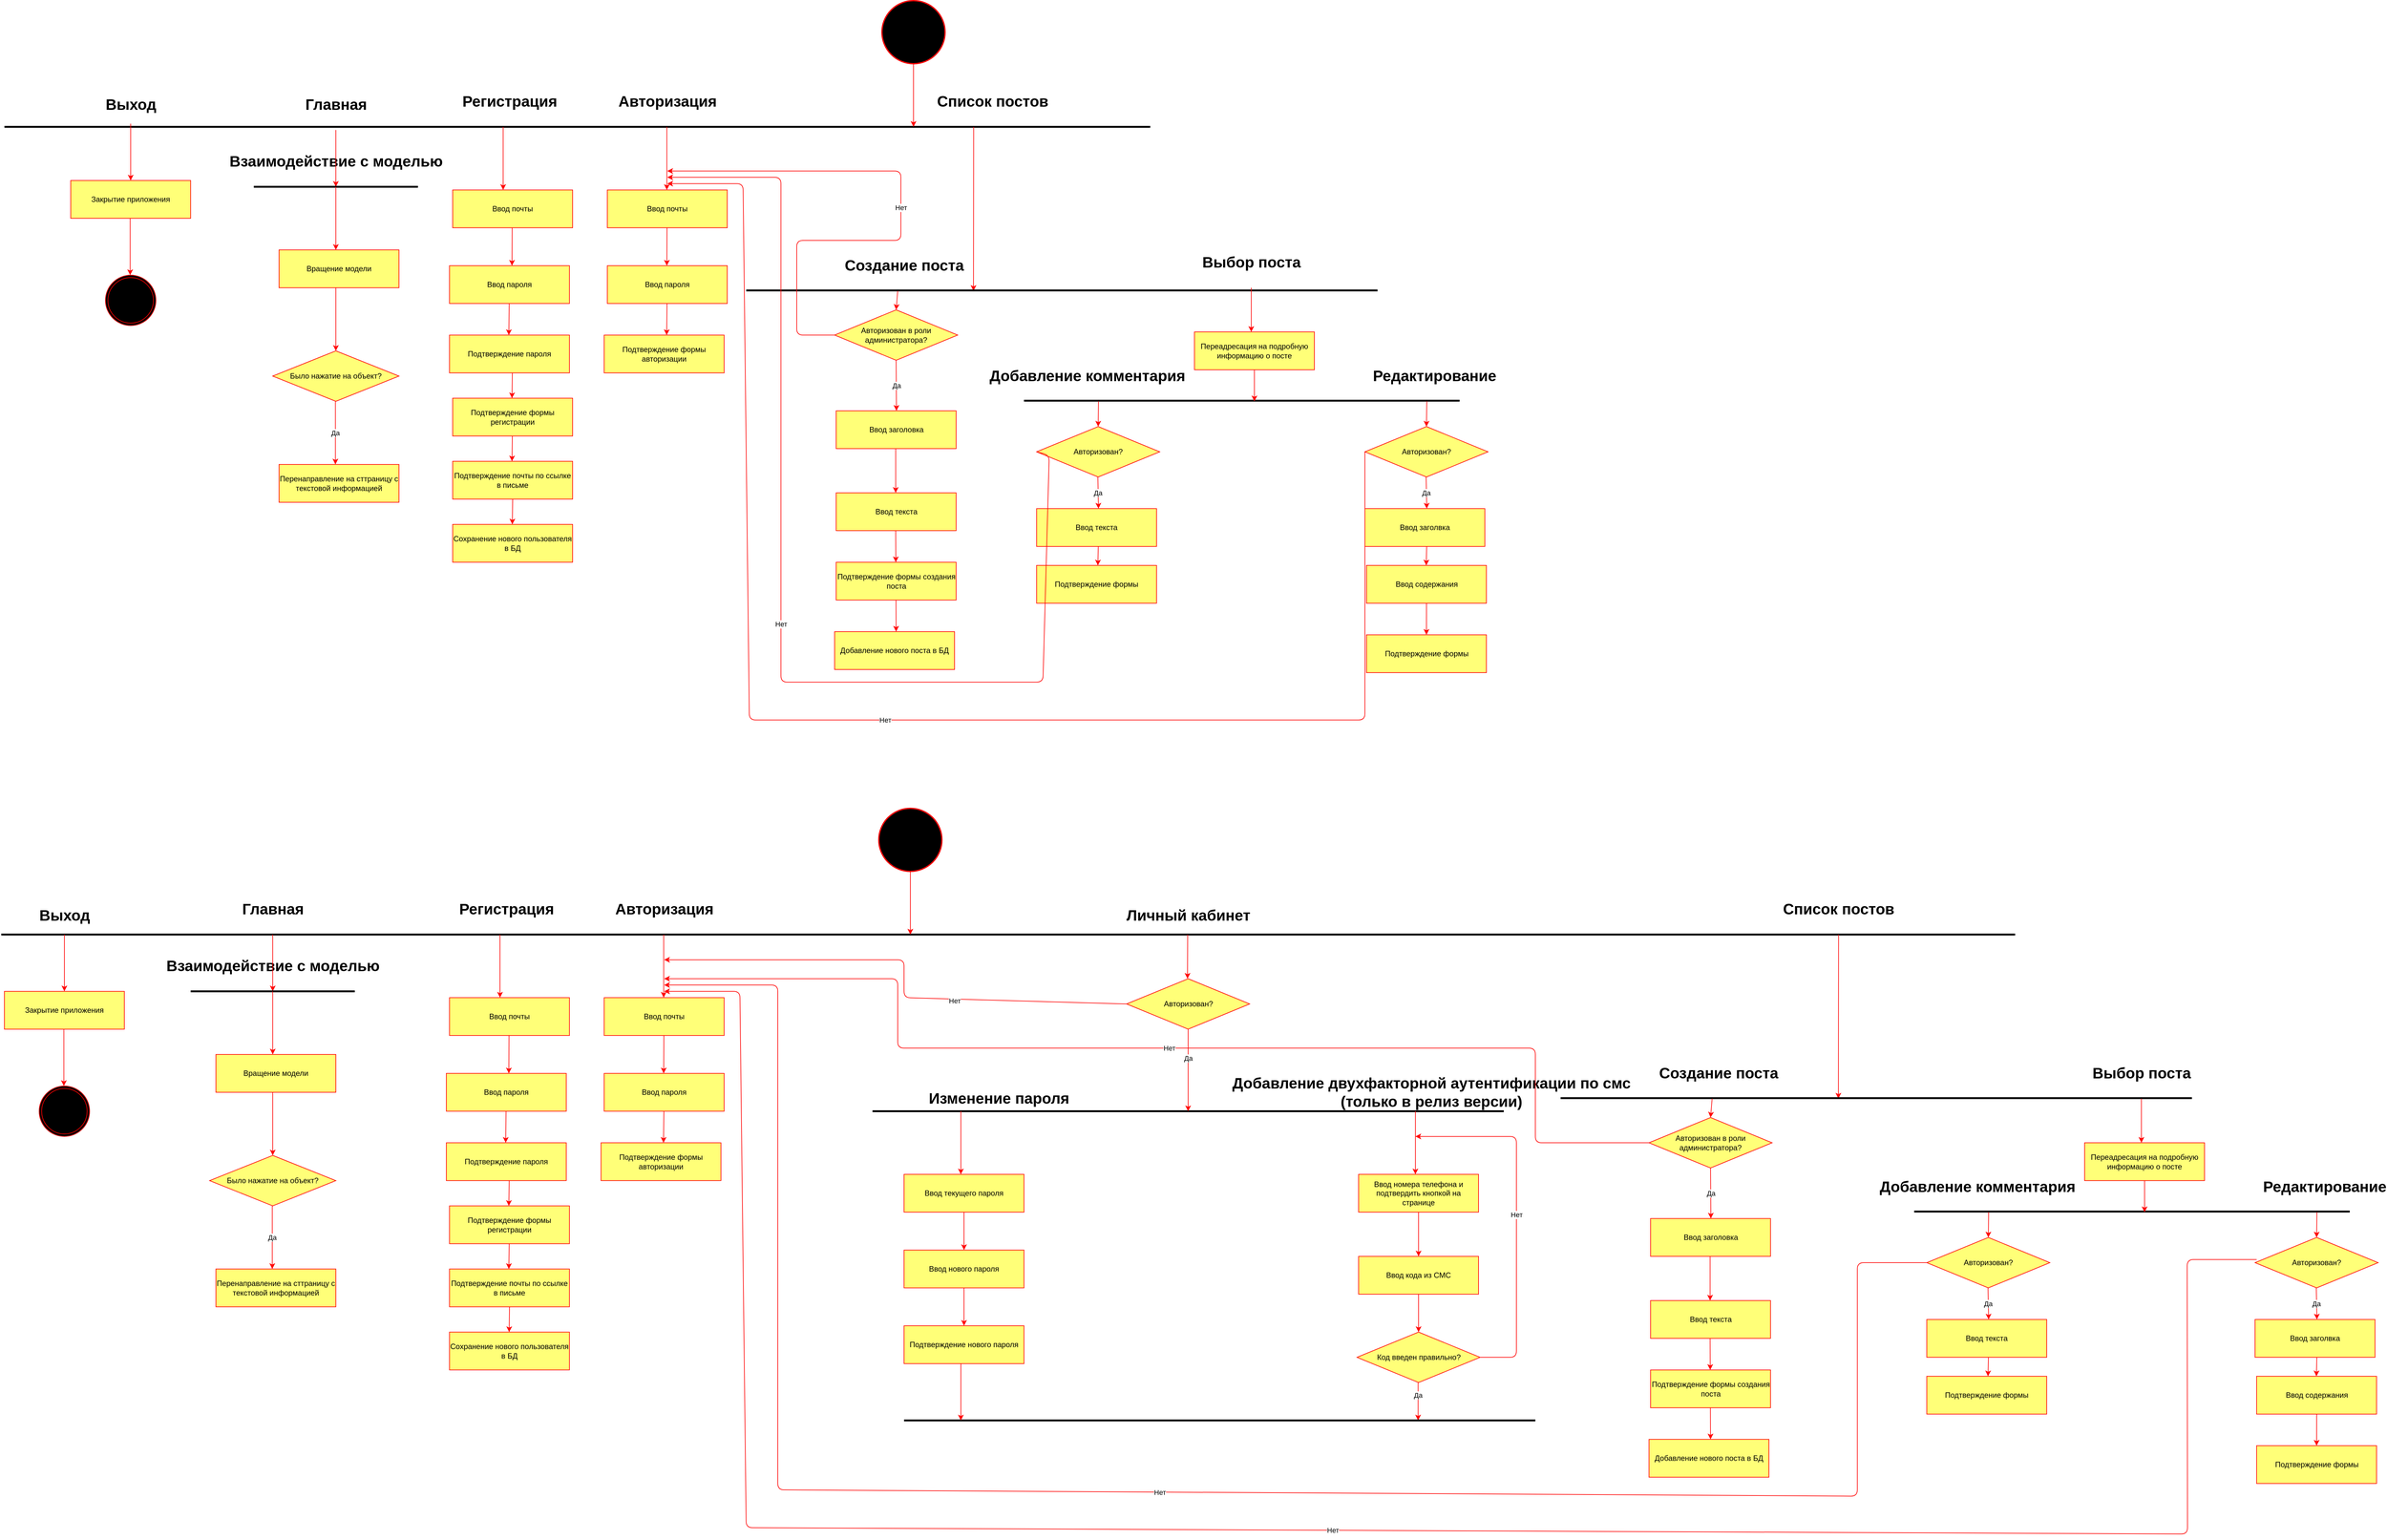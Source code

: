 <mxfile version="14.7.1" type="github" pages="2">
  <diagram id="KsrvPjBczi0uRQ7n-0tx" name="Page-1">
    <mxGraphModel dx="4010" dy="3546" grid="1" gridSize="10" guides="1" tooltips="1" connect="1" arrows="1" fold="1" page="1" pageScale="1" pageWidth="850" pageHeight="1100" math="0" shadow="0">
      <root>
        <mxCell id="0" />
        <mxCell id="1" parent="0" />
        <mxCell id="nR79GMOMtEsPVqGwIcki-1" value="" style="strokeWidth=2;html=1;shape=mxgraph.flowchart.start_2;whiteSpace=wrap;fillColor=#000000;strokeColor=#FF0000;" parent="1" vertex="1">
          <mxGeometry x="360" y="-140" width="100" height="100" as="geometry" />
        </mxCell>
        <mxCell id="nR79GMOMtEsPVqGwIcki-3" value="" style="endArrow=none;html=1;strokeWidth=3;" parent="1" edge="1">
          <mxGeometry width="50" height="50" relative="1" as="geometry">
            <mxPoint x="-1030" y="60" as="sourcePoint" />
            <mxPoint x="2160" y="60" as="targetPoint" />
          </mxGeometry>
        </mxCell>
        <mxCell id="nR79GMOMtEsPVqGwIcki-4" value="" style="endArrow=classic;html=1;strokeColor=#FF0000;exitX=0.5;exitY=1;exitDx=0;exitDy=0;exitPerimeter=0;" parent="1" source="nR79GMOMtEsPVqGwIcki-1" edge="1">
          <mxGeometry width="50" height="50" relative="1" as="geometry">
            <mxPoint x="410" y="40" as="sourcePoint" />
            <mxPoint x="410" y="60" as="targetPoint" />
          </mxGeometry>
        </mxCell>
        <mxCell id="nR79GMOMtEsPVqGwIcki-5" value="Личный кабинет" style="text;strokeColor=none;fillColor=none;html=1;fontSize=24;fontStyle=1;verticalAlign=middle;align=center;" parent="1" vertex="1">
          <mxGeometry x="800" y="10" width="100" height="40" as="geometry" />
        </mxCell>
        <mxCell id="nR79GMOMtEsPVqGwIcki-6" value="" style="endArrow=classic;html=1;strokeColor=#FF0000;exitX=0.5;exitY=1;exitDx=0;exitDy=0;exitPerimeter=0;" parent="1" edge="1">
          <mxGeometry width="50" height="50" relative="1" as="geometry">
            <mxPoint x="849.29" y="60" as="sourcePoint" />
            <mxPoint x="849" y="130" as="targetPoint" />
          </mxGeometry>
        </mxCell>
        <mxCell id="nR79GMOMtEsPVqGwIcki-7" value="" style="endArrow=none;html=1;strokeColor=#000000;strokeWidth=3;" parent="1" edge="1">
          <mxGeometry width="50" height="50" relative="1" as="geometry">
            <mxPoint x="350" y="340" as="sourcePoint" />
            <mxPoint x="1350" y="340" as="targetPoint" />
            <Array as="points">
              <mxPoint x="850" y="340" />
            </Array>
          </mxGeometry>
        </mxCell>
        <mxCell id="nR79GMOMtEsPVqGwIcki-8" value="Изменение пароля" style="text;strokeColor=none;fillColor=none;html=1;fontSize=24;fontStyle=1;verticalAlign=middle;align=center;" parent="1" vertex="1">
          <mxGeometry x="500" y="300" width="100" height="40" as="geometry" />
        </mxCell>
        <mxCell id="nR79GMOMtEsPVqGwIcki-10" value="" style="endArrow=classic;html=1;strokeColor=#FF0000;exitX=0.5;exitY=1;exitDx=0;exitDy=0;exitPerimeter=0;" parent="1" edge="1">
          <mxGeometry width="50" height="50" relative="1" as="geometry">
            <mxPoint x="490.0" y="340" as="sourcePoint" />
            <mxPoint x="490.0" y="440" as="targetPoint" />
          </mxGeometry>
        </mxCell>
        <mxCell id="nR79GMOMtEsPVqGwIcki-11" value="Ввод текущего пароля" style="whiteSpace=wrap;html=1;strokeColor=#FF0000;gradientColor=none;fillColor=#FFFF78;" parent="1" vertex="1">
          <mxGeometry x="400" y="440" width="190" height="60" as="geometry" />
        </mxCell>
        <mxCell id="nR79GMOMtEsPVqGwIcki-12" value="Ввод нового пароля" style="whiteSpace=wrap;html=1;strokeColor=#FF0000;gradientColor=none;fillColor=#FFFF78;" parent="1" vertex="1">
          <mxGeometry x="400" y="560" width="190" height="60" as="geometry" />
        </mxCell>
        <mxCell id="nR79GMOMtEsPVqGwIcki-13" value="" style="endArrow=classic;html=1;strokeColor=#FF0000;exitX=0.5;exitY=1;exitDx=0;exitDy=0;entryX=0.5;entryY=0;entryDx=0;entryDy=0;" parent="1" source="nR79GMOMtEsPVqGwIcki-11" target="nR79GMOMtEsPVqGwIcki-12" edge="1">
          <mxGeometry width="50" height="50" relative="1" as="geometry">
            <mxPoint x="500.0" y="350" as="sourcePoint" />
            <mxPoint x="500" y="450" as="targetPoint" />
          </mxGeometry>
        </mxCell>
        <mxCell id="nR79GMOMtEsPVqGwIcki-14" value="Подтверждение нового пароля" style="whiteSpace=wrap;html=1;strokeColor=#FF0000;gradientColor=none;fillColor=#FFFF78;" parent="1" vertex="1">
          <mxGeometry x="400" y="680" width="190" height="60" as="geometry" />
        </mxCell>
        <mxCell id="nR79GMOMtEsPVqGwIcki-15" value="" style="endArrow=classic;html=1;strokeColor=#FF0000;exitX=0.5;exitY=1;exitDx=0;exitDy=0;entryX=0.5;entryY=0;entryDx=0;entryDy=0;" parent="1" source="nR79GMOMtEsPVqGwIcki-12" target="nR79GMOMtEsPVqGwIcki-14" edge="1">
          <mxGeometry width="50" height="50" relative="1" as="geometry">
            <mxPoint x="505" y="510" as="sourcePoint" />
            <mxPoint x="505" y="570" as="targetPoint" />
          </mxGeometry>
        </mxCell>
        <mxCell id="nR79GMOMtEsPVqGwIcki-17" value="Добавление двухфакторной аутентификации по смс&lt;br&gt;(только в релиз версии)" style="text;strokeColor=none;fillColor=none;html=1;fontSize=24;fontStyle=1;verticalAlign=middle;align=center;" parent="1" vertex="1">
          <mxGeometry x="1185" y="290" width="100" height="40" as="geometry" />
        </mxCell>
        <mxCell id="nR79GMOMtEsPVqGwIcki-19" value="" style="endArrow=classic;html=1;strokeColor=#FF0000;exitX=0.5;exitY=1;exitDx=0;exitDy=0;exitPerimeter=0;" parent="1" edge="1">
          <mxGeometry width="50" height="50" relative="1" as="geometry">
            <mxPoint x="1210.0" y="340" as="sourcePoint" />
            <mxPoint x="1210" y="440" as="targetPoint" />
          </mxGeometry>
        </mxCell>
        <mxCell id="nR79GMOMtEsPVqGwIcki-20" value="Ввод номера телефона и подтвердить кнопкой на странице" style="whiteSpace=wrap;html=1;strokeColor=#FF0000;gradientColor=none;fillColor=#FFFF78;" parent="1" vertex="1">
          <mxGeometry x="1120" y="440" width="190" height="60" as="geometry" />
        </mxCell>
        <mxCell id="nR79GMOMtEsPVqGwIcki-21" value="Ввод кода из СМС" style="whiteSpace=wrap;html=1;strokeColor=#FF0000;gradientColor=none;fillColor=#FFFF78;" parent="1" vertex="1">
          <mxGeometry x="1120" y="570" width="190" height="60" as="geometry" />
        </mxCell>
        <mxCell id="nR79GMOMtEsPVqGwIcki-22" value="" style="endArrow=classic;html=1;strokeColor=#FF0000;exitX=0.5;exitY=1;exitDx=0;exitDy=0;entryX=0.5;entryY=0;entryDx=0;entryDy=0;" parent="1" source="nR79GMOMtEsPVqGwIcki-20" target="nR79GMOMtEsPVqGwIcki-21" edge="1">
          <mxGeometry width="50" height="50" relative="1" as="geometry">
            <mxPoint x="1220.0" y="350" as="sourcePoint" />
            <mxPoint x="1220" y="450" as="targetPoint" />
          </mxGeometry>
        </mxCell>
        <mxCell id="nR79GMOMtEsPVqGwIcki-23" value="Код введен правильно?" style="rhombus;whiteSpace=wrap;html=1;fillColor=#FFFF78;gradientColor=none;strokeColor=#FF0000;" parent="1" vertex="1">
          <mxGeometry x="1117.5" y="690" width="195" height="80" as="geometry" />
        </mxCell>
        <mxCell id="nR79GMOMtEsPVqGwIcki-24" value="" style="endArrow=classic;html=1;strokeColor=#FF0000;exitX=0.5;exitY=1;exitDx=0;exitDy=0;entryX=0.5;entryY=0;entryDx=0;entryDy=0;" parent="1" source="nR79GMOMtEsPVqGwIcki-21" target="nR79GMOMtEsPVqGwIcki-23" edge="1">
          <mxGeometry width="50" height="50" relative="1" as="geometry">
            <mxPoint x="1206.79" y="620" as="sourcePoint" />
            <mxPoint x="1206.79" y="690" as="targetPoint" />
          </mxGeometry>
        </mxCell>
        <mxCell id="nR79GMOMtEsPVqGwIcki-25" value="Нет" style="endArrow=classic;html=1;strokeColor=#FF0000;exitX=1;exitY=0.5;exitDx=0;exitDy=0;" parent="1" source="nR79GMOMtEsPVqGwIcki-23" edge="1">
          <mxGeometry width="50" height="50" relative="1" as="geometry">
            <mxPoint x="1380" y="720" as="sourcePoint" />
            <mxPoint x="1210" y="380" as="targetPoint" />
            <Array as="points">
              <mxPoint x="1370" y="730" />
              <mxPoint x="1370" y="380" />
            </Array>
          </mxGeometry>
        </mxCell>
        <mxCell id="nR79GMOMtEsPVqGwIcki-26" value="" style="endArrow=classic;html=1;strokeColor=#FF0000;exitX=0.5;exitY=1;exitDx=0;exitDy=0;entryX=0.5;entryY=0;entryDx=0;entryDy=0;" parent="1" edge="1">
          <mxGeometry width="50" height="50" relative="1" as="geometry">
            <mxPoint x="1214.29" y="770" as="sourcePoint" />
            <mxPoint x="1214.29" y="830" as="targetPoint" />
          </mxGeometry>
        </mxCell>
        <mxCell id="nR79GMOMtEsPVqGwIcki-27" value="Да" style="edgeLabel;html=1;align=center;verticalAlign=middle;resizable=0;points=[];" parent="nR79GMOMtEsPVqGwIcki-26" vertex="1" connectable="0">
          <mxGeometry x="-0.333" y="-1" relative="1" as="geometry">
            <mxPoint as="offset" />
          </mxGeometry>
        </mxCell>
        <mxCell id="nR79GMOMtEsPVqGwIcki-28" value="" style="endArrow=none;html=1;strokeColor=#000000;strokeWidth=3;" parent="1" edge="1">
          <mxGeometry width="50" height="50" relative="1" as="geometry">
            <mxPoint x="400" y="830" as="sourcePoint" />
            <mxPoint x="1400" y="830" as="targetPoint" />
          </mxGeometry>
        </mxCell>
        <mxCell id="nR79GMOMtEsPVqGwIcki-29" value="" style="endArrow=classic;html=1;strokeColor=#FF0000;exitX=0.5;exitY=1;exitDx=0;exitDy=0;" parent="1" edge="1">
          <mxGeometry width="50" height="50" relative="1" as="geometry">
            <mxPoint x="490" y="740" as="sourcePoint" />
            <mxPoint x="490" y="830" as="targetPoint" />
          </mxGeometry>
        </mxCell>
        <mxCell id="nR79GMOMtEsPVqGwIcki-30" value="Главная" style="text;strokeColor=none;fillColor=none;html=1;fontSize=24;fontStyle=1;verticalAlign=middle;align=center;" parent="1" vertex="1">
          <mxGeometry x="-650" width="100" height="40" as="geometry" />
        </mxCell>
        <mxCell id="nR79GMOMtEsPVqGwIcki-31" value="" style="endArrow=classic;html=1;strokeColor=#FF0000;startArrow=none;" parent="1" edge="1">
          <mxGeometry width="50" height="50" relative="1" as="geometry">
            <mxPoint x="-600" y="110" as="sourcePoint" />
            <mxPoint x="-600" y="150" as="targetPoint" />
          </mxGeometry>
        </mxCell>
        <mxCell id="nR79GMOMtEsPVqGwIcki-32" value="" style="endArrow=none;html=1;strokeColor=#000000;strokeWidth=3;" parent="1" edge="1">
          <mxGeometry width="50" height="50" relative="1" as="geometry">
            <mxPoint x="-730" y="150" as="sourcePoint" />
            <mxPoint x="-470" y="150" as="targetPoint" />
          </mxGeometry>
        </mxCell>
        <mxCell id="nR79GMOMtEsPVqGwIcki-34" value="" style="endArrow=classic;html=1;strokeColor=#FF0000;" parent="1" edge="1">
          <mxGeometry width="50" height="50" relative="1" as="geometry">
            <mxPoint x="-600" y="150" as="sourcePoint" />
            <mxPoint x="-600" y="250" as="targetPoint" />
          </mxGeometry>
        </mxCell>
        <mxCell id="nR79GMOMtEsPVqGwIcki-35" value="Вращение модели" style="whiteSpace=wrap;html=1;strokeColor=#FF0000;gradientColor=none;fillColor=#FFFF78;" parent="1" vertex="1">
          <mxGeometry x="-690" y="250" width="190" height="60" as="geometry" />
        </mxCell>
        <mxCell id="nR79GMOMtEsPVqGwIcki-36" value="" style="endArrow=classic;html=1;strokeColor=#FF0000;" parent="1" edge="1">
          <mxGeometry width="50" height="50" relative="1" as="geometry">
            <mxPoint x="-600" y="310" as="sourcePoint" />
            <mxPoint x="-600" y="410" as="targetPoint" />
          </mxGeometry>
        </mxCell>
        <mxCell id="nR79GMOMtEsPVqGwIcki-37" value="Было нажатие на объект?" style="rhombus;whiteSpace=wrap;html=1;fillColor=#FFFF78;gradientColor=none;strokeColor=#FF0000;" parent="1" vertex="1">
          <mxGeometry x="-700" y="410" width="200" height="80" as="geometry" />
        </mxCell>
        <mxCell id="nR79GMOMtEsPVqGwIcki-39" value="Да" style="endArrow=classic;html=1;strokeColor=#FF0000;" parent="1" edge="1">
          <mxGeometry width="50" height="50" relative="1" as="geometry">
            <mxPoint x="-600.71" y="490" as="sourcePoint" />
            <mxPoint x="-600.71" y="590" as="targetPoint" />
          </mxGeometry>
        </mxCell>
        <mxCell id="nR79GMOMtEsPVqGwIcki-40" value="Перенаправление на сттраницу с текстовой информацией" style="whiteSpace=wrap;html=1;strokeColor=#FF0000;gradientColor=none;fillColor=#FFFF78;" parent="1" vertex="1">
          <mxGeometry x="-690" y="590" width="190" height="60" as="geometry" />
        </mxCell>
        <mxCell id="nR79GMOMtEsPVqGwIcki-42" value="Выход" style="text;strokeColor=none;fillColor=none;html=1;fontSize=24;fontStyle=1;verticalAlign=middle;align=center;" parent="1" vertex="1">
          <mxGeometry x="-980" y="10" width="100" height="40" as="geometry" />
        </mxCell>
        <mxCell id="nR79GMOMtEsPVqGwIcki-43" value="Закрытие приложения" style="whiteSpace=wrap;html=1;strokeColor=#FF0000;gradientColor=none;fillColor=#FFFF78;" parent="1" vertex="1">
          <mxGeometry x="-1025" y="150" width="190" height="60" as="geometry" />
        </mxCell>
        <mxCell id="nR79GMOMtEsPVqGwIcki-44" value="" style="endArrow=classic;html=1;strokeColor=#FF0000;entryX=0.5;entryY=0;entryDx=0;entryDy=0;" parent="1" target="nR79GMOMtEsPVqGwIcki-43" edge="1">
          <mxGeometry width="50" height="50" relative="1" as="geometry">
            <mxPoint x="-930" y="60" as="sourcePoint" />
            <mxPoint x="-580" y="270" as="targetPoint" />
          </mxGeometry>
        </mxCell>
        <mxCell id="nR79GMOMtEsPVqGwIcki-45" value="" style="endArrow=classic;html=1;strokeColor=#FF0000;entryX=0.5;entryY=0;entryDx=0;entryDy=0;" parent="1" edge="1">
          <mxGeometry width="50" height="50" relative="1" as="geometry">
            <mxPoint x="-930.83" y="210" as="sourcePoint" />
            <mxPoint x="-930.83" y="300" as="targetPoint" />
          </mxGeometry>
        </mxCell>
        <mxCell id="nR79GMOMtEsPVqGwIcki-46" value="" style="ellipse;shape=doubleEllipse;whiteSpace=wrap;html=1;aspect=fixed;gradientColor=none;fillColor=#000000;strokeColor=#FF0000;" parent="1" vertex="1">
          <mxGeometry x="-970" y="300" width="80" height="80" as="geometry" />
        </mxCell>
        <mxCell id="nR79GMOMtEsPVqGwIcki-33" value="Взаимодействие с моделью" style="text;strokeColor=none;fillColor=none;html=1;fontSize=24;fontStyle=1;verticalAlign=middle;align=center;" parent="1" vertex="1">
          <mxGeometry x="-650" y="90" width="100" height="40" as="geometry" />
        </mxCell>
        <mxCell id="nR79GMOMtEsPVqGwIcki-47" value="" style="endArrow=none;html=1;strokeColor=#FF0000;" parent="1" edge="1">
          <mxGeometry width="50" height="50" relative="1" as="geometry">
            <mxPoint x="-600" y="60" as="sourcePoint" />
            <mxPoint x="-600" y="120" as="targetPoint" />
          </mxGeometry>
        </mxCell>
        <mxCell id="nR79GMOMtEsPVqGwIcki-50" value="Регистрация" style="text;strokeColor=none;fillColor=none;html=1;fontSize=24;fontStyle=1;verticalAlign=middle;align=center;" parent="1" vertex="1">
          <mxGeometry x="-280" width="100" height="40" as="geometry" />
        </mxCell>
        <mxCell id="nR79GMOMtEsPVqGwIcki-51" value="" style="endArrow=classic;html=1;strokeColor=#FF0000;" parent="1" edge="1">
          <mxGeometry width="50" height="50" relative="1" as="geometry">
            <mxPoint x="-240" y="60" as="sourcePoint" />
            <mxPoint x="-240" y="160" as="targetPoint" />
          </mxGeometry>
        </mxCell>
        <mxCell id="nR79GMOMtEsPVqGwIcki-52" value="Ввод почты" style="whiteSpace=wrap;html=1;strokeColor=#FF0000;gradientColor=none;fillColor=#FFFF78;" parent="1" vertex="1">
          <mxGeometry x="-320" y="160" width="190" height="60" as="geometry" />
        </mxCell>
        <mxCell id="nR79GMOMtEsPVqGwIcki-53" value="Ввод пароля" style="whiteSpace=wrap;html=1;strokeColor=#FF0000;gradientColor=none;fillColor=#FFFF78;" parent="1" vertex="1">
          <mxGeometry x="-325" y="280" width="190" height="60" as="geometry" />
        </mxCell>
        <mxCell id="nR79GMOMtEsPVqGwIcki-54" value="Подтверждение пароля" style="whiteSpace=wrap;html=1;strokeColor=#FF0000;gradientColor=none;fillColor=#FFFF78;" parent="1" vertex="1">
          <mxGeometry x="-325" y="390" width="190" height="60" as="geometry" />
        </mxCell>
        <mxCell id="nR79GMOMtEsPVqGwIcki-55" value="Подтверждение формы регистрации" style="whiteSpace=wrap;html=1;strokeColor=#FF0000;gradientColor=none;fillColor=#FFFF78;" parent="1" vertex="1">
          <mxGeometry x="-320" y="490" width="190" height="60" as="geometry" />
        </mxCell>
        <mxCell id="nR79GMOMtEsPVqGwIcki-56" value="" style="endArrow=classic;html=1;strokeColor=#FF0000;" parent="1" edge="1">
          <mxGeometry width="50" height="50" relative="1" as="geometry">
            <mxPoint x="-225.71" y="220" as="sourcePoint" />
            <mxPoint x="-226" y="280" as="targetPoint" />
          </mxGeometry>
        </mxCell>
        <mxCell id="nR79GMOMtEsPVqGwIcki-57" value="" style="endArrow=classic;html=1;strokeColor=#FF0000;" parent="1" edge="1">
          <mxGeometry width="50" height="50" relative="1" as="geometry">
            <mxPoint x="-230.42" y="340" as="sourcePoint" />
            <mxPoint x="-231" y="390" as="targetPoint" />
          </mxGeometry>
        </mxCell>
        <mxCell id="nR79GMOMtEsPVqGwIcki-58" value="" style="endArrow=classic;html=1;strokeColor=#FF0000;" parent="1" edge="1">
          <mxGeometry width="50" height="50" relative="1" as="geometry">
            <mxPoint x="-225.42" y="450" as="sourcePoint" />
            <mxPoint x="-226" y="490" as="targetPoint" />
          </mxGeometry>
        </mxCell>
        <mxCell id="nR79GMOMtEsPVqGwIcki-59" value="Подтверждение почты по ссылке в письме" style="whiteSpace=wrap;html=1;strokeColor=#FF0000;gradientColor=none;fillColor=#FFFF78;" parent="1" vertex="1">
          <mxGeometry x="-320" y="590" width="190" height="60" as="geometry" />
        </mxCell>
        <mxCell id="nR79GMOMtEsPVqGwIcki-60" value="" style="endArrow=classic;html=1;strokeColor=#FF0000;" parent="1" edge="1">
          <mxGeometry width="50" height="50" relative="1" as="geometry">
            <mxPoint x="-225.42" y="550" as="sourcePoint" />
            <mxPoint x="-226" y="590" as="targetPoint" />
          </mxGeometry>
        </mxCell>
        <mxCell id="nR79GMOMtEsPVqGwIcki-61" value="" style="endArrow=classic;html=1;strokeColor=#FF0000;" parent="1" edge="1">
          <mxGeometry width="50" height="50" relative="1" as="geometry">
            <mxPoint x="-224.92" y="650" as="sourcePoint" />
            <mxPoint x="-225.5" y="690" as="targetPoint" />
          </mxGeometry>
        </mxCell>
        <mxCell id="nR79GMOMtEsPVqGwIcki-62" value="Сохранение нового пользователя в БД" style="whiteSpace=wrap;html=1;strokeColor=#FF0000;gradientColor=none;fillColor=#FFFF78;" parent="1" vertex="1">
          <mxGeometry x="-320" y="690" width="190" height="60" as="geometry" />
        </mxCell>
        <mxCell id="nR79GMOMtEsPVqGwIcki-63" value="Авторизация" style="text;strokeColor=none;fillColor=none;html=1;fontSize=24;fontStyle=1;verticalAlign=middle;align=center;" parent="1" vertex="1">
          <mxGeometry x="-30" width="100" height="40" as="geometry" />
        </mxCell>
        <mxCell id="nR79GMOMtEsPVqGwIcki-64" value="" style="endArrow=classic;html=1;strokeColor=#FF0000;" parent="1" edge="1">
          <mxGeometry width="50" height="50" relative="1" as="geometry">
            <mxPoint x="19.29" y="60" as="sourcePoint" />
            <mxPoint x="19.29" y="160" as="targetPoint" />
          </mxGeometry>
        </mxCell>
        <mxCell id="nR79GMOMtEsPVqGwIcki-65" value="Ввод почты" style="whiteSpace=wrap;html=1;strokeColor=#FF0000;gradientColor=none;fillColor=#FFFF78;" parent="1" vertex="1">
          <mxGeometry x="-75" y="160" width="190" height="60" as="geometry" />
        </mxCell>
        <mxCell id="nR79GMOMtEsPVqGwIcki-67" value="Ввод пароля" style="whiteSpace=wrap;html=1;strokeColor=#FF0000;gradientColor=none;fillColor=#FFFF78;" parent="1" vertex="1">
          <mxGeometry x="-75" y="280" width="190" height="60" as="geometry" />
        </mxCell>
        <mxCell id="nR79GMOMtEsPVqGwIcki-68" value="" style="endArrow=classic;html=1;strokeColor=#FF0000;" parent="1" edge="1">
          <mxGeometry width="50" height="50" relative="1" as="geometry">
            <mxPoint x="19.58" y="220" as="sourcePoint" />
            <mxPoint x="19.29" y="280" as="targetPoint" />
          </mxGeometry>
        </mxCell>
        <mxCell id="nR79GMOMtEsPVqGwIcki-69" value="Подтверждение формы авторизации" style="whiteSpace=wrap;html=1;strokeColor=#FF0000;gradientColor=none;fillColor=#FFFF78;" parent="1" vertex="1">
          <mxGeometry x="-80" y="390" width="190" height="60" as="geometry" />
        </mxCell>
        <mxCell id="nR79GMOMtEsPVqGwIcki-70" value="" style="endArrow=classic;html=1;strokeColor=#FF0000;" parent="1" edge="1">
          <mxGeometry width="50" height="50" relative="1" as="geometry">
            <mxPoint x="19.58" y="340" as="sourcePoint" />
            <mxPoint x="19" y="390" as="targetPoint" />
          </mxGeometry>
        </mxCell>
        <mxCell id="nR79GMOMtEsPVqGwIcki-71" value="Авторизован?" style="rhombus;whiteSpace=wrap;html=1;fillColor=#FFFF78;gradientColor=none;strokeColor=#FF0000;" parent="1" vertex="1">
          <mxGeometry x="752.5" y="130" width="195" height="80" as="geometry" />
        </mxCell>
        <mxCell id="nR79GMOMtEsPVqGwIcki-72" value="" style="endArrow=classic;html=1;strokeColor=#FF0000;exitX=0;exitY=0.5;exitDx=0;exitDy=0;" parent="1" source="nR79GMOMtEsPVqGwIcki-71" edge="1">
          <mxGeometry width="50" height="50" relative="1" as="geometry">
            <mxPoint x="859.29" y="70" as="sourcePoint" />
            <mxPoint x="20" y="100" as="targetPoint" />
            <Array as="points">
              <mxPoint x="400" y="160" />
              <mxPoint x="400" y="100" />
            </Array>
          </mxGeometry>
        </mxCell>
        <mxCell id="nR79GMOMtEsPVqGwIcki-73" value="Нет" style="edgeLabel;html=1;align=center;verticalAlign=middle;resizable=0;points=[];" parent="nR79GMOMtEsPVqGwIcki-72" vertex="1" connectable="0">
          <mxGeometry x="-0.309" y="3" relative="1" as="geometry">
            <mxPoint x="1" as="offset" />
          </mxGeometry>
        </mxCell>
        <mxCell id="nR79GMOMtEsPVqGwIcki-74" value="" style="endArrow=classic;html=1;strokeColor=#FF0000;exitX=0.5;exitY=1;exitDx=0;exitDy=0;" parent="1" source="nR79GMOMtEsPVqGwIcki-71" edge="1">
          <mxGeometry width="50" height="50" relative="1" as="geometry">
            <mxPoint x="850.29" y="230" as="sourcePoint" />
            <mxPoint x="850" y="340" as="targetPoint" />
          </mxGeometry>
        </mxCell>
        <mxCell id="nR79GMOMtEsPVqGwIcki-75" value="Да" style="edgeLabel;html=1;align=center;verticalAlign=middle;resizable=0;points=[];" parent="nR79GMOMtEsPVqGwIcki-74" vertex="1" connectable="0">
          <mxGeometry x="-0.297" relative="1" as="geometry">
            <mxPoint as="offset" />
          </mxGeometry>
        </mxCell>
        <mxCell id="nR79GMOMtEsPVqGwIcki-76" value="Список постов" style="text;strokeColor=none;fillColor=none;html=1;fontSize=24;fontStyle=1;verticalAlign=middle;align=center;" parent="1" vertex="1">
          <mxGeometry x="1830" width="100" height="40" as="geometry" />
        </mxCell>
        <mxCell id="nR79GMOMtEsPVqGwIcki-77" value="" style="endArrow=classic;html=1;strokeColor=#FF0000;exitX=0.5;exitY=1;exitDx=0;exitDy=0;exitPerimeter=0;" parent="1" edge="1">
          <mxGeometry width="50" height="50" relative="1" as="geometry">
            <mxPoint x="1880.29" y="60" as="sourcePoint" />
            <mxPoint x="1880" y="320" as="targetPoint" />
          </mxGeometry>
        </mxCell>
        <mxCell id="nR79GMOMtEsPVqGwIcki-78" value="" style="endArrow=none;html=1;strokeColor=#000000;strokeWidth=3;" parent="1" edge="1">
          <mxGeometry width="50" height="50" relative="1" as="geometry">
            <mxPoint x="1440" y="319.29" as="sourcePoint" />
            <mxPoint x="2440" y="319.29" as="targetPoint" />
            <Array as="points">
              <mxPoint x="1940" y="319.29" />
            </Array>
          </mxGeometry>
        </mxCell>
        <mxCell id="nR79GMOMtEsPVqGwIcki-79" value="Создание поста" style="text;strokeColor=none;fillColor=none;html=1;fontSize=24;fontStyle=1;verticalAlign=middle;align=center;" parent="1" vertex="1">
          <mxGeometry x="1640" y="260" width="100" height="40" as="geometry" />
        </mxCell>
        <mxCell id="nR79GMOMtEsPVqGwIcki-80" value="Авторизован в роли администратора?" style="rhombus;whiteSpace=wrap;html=1;fillColor=#FFFF78;gradientColor=none;strokeColor=#FF0000;" parent="1" vertex="1">
          <mxGeometry x="1580" y="350" width="195" height="80" as="geometry" />
        </mxCell>
        <mxCell id="nR79GMOMtEsPVqGwIcki-81" value="" style="endArrow=classic;html=1;strokeColor=#FF0000;entryX=0.5;entryY=0;entryDx=0;entryDy=0;" parent="1" target="nR79GMOMtEsPVqGwIcki-80" edge="1">
          <mxGeometry width="50" height="50" relative="1" as="geometry">
            <mxPoint x="1680" y="320" as="sourcePoint" />
            <mxPoint x="1220" y="450" as="targetPoint" />
          </mxGeometry>
        </mxCell>
        <mxCell id="nR79GMOMtEsPVqGwIcki-82" value="Да" style="endArrow=classic;html=1;strokeColor=#FF0000;exitX=0.5;exitY=1;exitDx=0;exitDy=0;" parent="1" source="nR79GMOMtEsPVqGwIcki-80" edge="1">
          <mxGeometry width="50" height="50" relative="1" as="geometry">
            <mxPoint x="1230.0" y="360" as="sourcePoint" />
            <mxPoint x="1678" y="510" as="targetPoint" />
          </mxGeometry>
        </mxCell>
        <mxCell id="nR79GMOMtEsPVqGwIcki-83" value="Ввод заголовка" style="whiteSpace=wrap;html=1;strokeColor=#FF0000;gradientColor=none;fillColor=#FFFF78;" parent="1" vertex="1">
          <mxGeometry x="1582.5" y="510" width="190" height="60" as="geometry" />
        </mxCell>
        <mxCell id="nR79GMOMtEsPVqGwIcki-84" value="" style="endArrow=classic;html=1;strokeColor=#FF0000;exitX=0.5;exitY=1;exitDx=0;exitDy=0;entryX=0.5;entryY=0;entryDx=0;entryDy=0;" parent="1" edge="1">
          <mxGeometry width="50" height="50" relative="1" as="geometry">
            <mxPoint x="1676.79" y="570" as="sourcePoint" />
            <mxPoint x="1676.79" y="640" as="targetPoint" />
          </mxGeometry>
        </mxCell>
        <mxCell id="nR79GMOMtEsPVqGwIcki-85" value="Ввод текста" style="whiteSpace=wrap;html=1;strokeColor=#FF0000;gradientColor=none;fillColor=#FFFF78;" parent="1" vertex="1">
          <mxGeometry x="1582.5" y="640" width="190" height="60" as="geometry" />
        </mxCell>
        <mxCell id="nR79GMOMtEsPVqGwIcki-86" value="Подтверждение формы создания поста" style="whiteSpace=wrap;html=1;strokeColor=#FF0000;gradientColor=none;fillColor=#FFFF78;" parent="1" vertex="1">
          <mxGeometry x="1582.5" y="750" width="190" height="60" as="geometry" />
        </mxCell>
        <mxCell id="nR79GMOMtEsPVqGwIcki-87" value="" style="endArrow=classic;html=1;strokeColor=#FF0000;exitX=0.5;exitY=1;exitDx=0;exitDy=0;" parent="1" edge="1">
          <mxGeometry width="50" height="50" relative="1" as="geometry">
            <mxPoint x="1676.79" y="700" as="sourcePoint" />
            <mxPoint x="1677" y="750" as="targetPoint" />
          </mxGeometry>
        </mxCell>
        <mxCell id="nR79GMOMtEsPVqGwIcki-88" value="Добавление нового поста в БД" style="whiteSpace=wrap;html=1;strokeColor=#FF0000;gradientColor=none;fillColor=#FFFF78;" parent="1" vertex="1">
          <mxGeometry x="1580" y="860" width="190" height="60" as="geometry" />
        </mxCell>
        <mxCell id="nR79GMOMtEsPVqGwIcki-89" value="" style="endArrow=classic;html=1;strokeColor=#FF0000;exitX=0.5;exitY=1;exitDx=0;exitDy=0;" parent="1" edge="1">
          <mxGeometry width="50" height="50" relative="1" as="geometry">
            <mxPoint x="1677.26" y="810" as="sourcePoint" />
            <mxPoint x="1677.47" y="860" as="targetPoint" />
            <Array as="points">
              <mxPoint x="1677.47" y="860" />
            </Array>
          </mxGeometry>
        </mxCell>
        <mxCell id="nR79GMOMtEsPVqGwIcki-90" value="Нет" style="endArrow=classic;html=1;strokeColor=#FF0000;exitX=0;exitY=0.5;exitDx=0;exitDy=0;" parent="1" source="nR79GMOMtEsPVqGwIcki-80" edge="1">
          <mxGeometry width="50" height="50" relative="1" as="geometry">
            <mxPoint x="1322.5" y="740" as="sourcePoint" />
            <mxPoint x="20" y="130" as="targetPoint" />
            <Array as="points">
              <mxPoint x="1400" y="390" />
              <mxPoint x="1400" y="240" />
              <mxPoint x="390" y="240" />
              <mxPoint x="390" y="130" />
            </Array>
          </mxGeometry>
        </mxCell>
        <mxCell id="nR79GMOMtEsPVqGwIcki-91" value="Выбор поста" style="text;strokeColor=none;fillColor=none;html=1;fontSize=24;fontStyle=1;verticalAlign=middle;align=center;" parent="1" vertex="1">
          <mxGeometry x="2310" y="260" width="100" height="40" as="geometry" />
        </mxCell>
        <mxCell id="nR79GMOMtEsPVqGwIcki-92" value="" style="endArrow=classic;html=1;strokeColor=#FF0000;exitX=0.5;exitY=1;exitDx=0;exitDy=0;entryX=0.5;entryY=0;entryDx=0;entryDy=0;" parent="1" edge="1">
          <mxGeometry width="50" height="50" relative="1" as="geometry">
            <mxPoint x="2360" y="320" as="sourcePoint" />
            <mxPoint x="2360" y="390" as="targetPoint" />
          </mxGeometry>
        </mxCell>
        <mxCell id="nR79GMOMtEsPVqGwIcki-93" value="Переадресация на подробную информацию о посте" style="whiteSpace=wrap;html=1;strokeColor=#FF0000;gradientColor=none;fillColor=#FFFF78;" parent="1" vertex="1">
          <mxGeometry x="2270" y="390" width="190" height="60" as="geometry" />
        </mxCell>
        <mxCell id="nR79GMOMtEsPVqGwIcki-94" value="" style="endArrow=none;html=1;strokeColor=#000000;strokeWidth=3;" parent="1" edge="1">
          <mxGeometry width="50" height="50" relative="1" as="geometry">
            <mxPoint x="2000" y="499" as="sourcePoint" />
            <mxPoint x="2690" y="499" as="targetPoint" />
            <Array as="points">
              <mxPoint x="2160" y="499" />
            </Array>
          </mxGeometry>
        </mxCell>
        <mxCell id="nR79GMOMtEsPVqGwIcki-95" value="" style="endArrow=classic;html=1;strokeColor=#FF0000;exitX=0.5;exitY=1;exitDx=0;exitDy=0;" parent="1" source="nR79GMOMtEsPVqGwIcki-93" edge="1">
          <mxGeometry width="50" height="50" relative="1" as="geometry">
            <mxPoint x="2370" y="330" as="sourcePoint" />
            <mxPoint x="2365" y="500" as="targetPoint" />
          </mxGeometry>
        </mxCell>
        <mxCell id="nR79GMOMtEsPVqGwIcki-96" value="Добавление комментария" style="text;strokeColor=none;fillColor=none;html=1;fontSize=24;fontStyle=1;verticalAlign=middle;align=center;" parent="1" vertex="1">
          <mxGeometry x="2050" y="440" width="100" height="40" as="geometry" />
        </mxCell>
        <mxCell id="nR79GMOMtEsPVqGwIcki-97" value="Авторизован?" style="rhombus;whiteSpace=wrap;html=1;fillColor=#FFFF78;gradientColor=none;strokeColor=#FF0000;" parent="1" vertex="1">
          <mxGeometry x="2020" y="540" width="195" height="80" as="geometry" />
        </mxCell>
        <mxCell id="nR79GMOMtEsPVqGwIcki-98" value="&lt;span style=&quot;color: rgba(0 , 0 , 0 , 0) ; font-family: monospace ; font-size: 0px ; background-color: rgb(248 , 249 , 250)&quot;&gt;%3CmxGraphModel%3E%3Croot%3E%3CmxCell%20id%3D%220%22%2F%3E%3CmxCell%20id%3D%221%22%20parent%3D%220%22%2F%3E%3CmxCell%20id%3D%222%22%20value%3D%22%D0%94%D0%B0%22%20style%3D%22endArrow%3Dclassic%3Bhtml%3D1%3BstrokeColor%3D%23FF0000%3BexitX%3D0.5%3BexitY%3D1%3BexitDx%3D0%3BexitDy%3D0%3B%22%20edge%3D%221%22%20parent%3D%221%22%3E%3CmxGeometry%20width%3D%2250%22%20height%3D%2250%22%20relative%3D%221%22%20as%3D%22geometry%22%3E%3CmxPoint%20x%3D%222117%22%20y%3D%22620%22%20as%3D%22sourcePoint%22%2F%3E%3CmxPoint%20x%3D%222118%22%20y%3D%22670%22%20as%3D%22targetPoint%22%2F%3E%3C%2FmxGeometry%3E%3C%2FmxCell%3E%3C%2Froot%3E%3C%2FmxGraphModel%3E&lt;/span&gt;" style="endArrow=classic;html=1;strokeColor=#FF0000;entryX=0.5;entryY=0;entryDx=0;entryDy=0;" parent="1" target="nR79GMOMtEsPVqGwIcki-97" edge="1">
          <mxGeometry width="50" height="50" relative="1" as="geometry">
            <mxPoint x="2118" y="500" as="sourcePoint" />
            <mxPoint x="2375" y="510" as="targetPoint" />
          </mxGeometry>
        </mxCell>
        <mxCell id="nR79GMOMtEsPVqGwIcki-99" value="Да" style="endArrow=classic;html=1;strokeColor=#FF0000;exitX=0.5;exitY=1;exitDx=0;exitDy=0;" parent="1" edge="1">
          <mxGeometry width="50" height="50" relative="1" as="geometry">
            <mxPoint x="2117" y="620" as="sourcePoint" />
            <mxPoint x="2118" y="670" as="targetPoint" />
          </mxGeometry>
        </mxCell>
        <mxCell id="nR79GMOMtEsPVqGwIcki-100" value="Ввод текста" style="whiteSpace=wrap;html=1;strokeColor=#FF0000;gradientColor=none;fillColor=#FFFF78;" parent="1" vertex="1">
          <mxGeometry x="2020" y="670" width="190" height="60" as="geometry" />
        </mxCell>
        <mxCell id="nR79GMOMtEsPVqGwIcki-101" value="Подтверждение формы" style="whiteSpace=wrap;html=1;strokeColor=#FF0000;gradientColor=none;fillColor=#FFFF78;" parent="1" vertex="1">
          <mxGeometry x="2020" y="760" width="190" height="60" as="geometry" />
        </mxCell>
        <mxCell id="nR79GMOMtEsPVqGwIcki-102" value="&lt;span style=&quot;color: rgba(0 , 0 , 0 , 0) ; font-family: monospace ; font-size: 0px ; background-color: rgb(248 , 249 , 250)&quot;&gt;%3CmxGraphModel%3E%3Croot%3E%3CmxCell%20id%3D%220%22%2F%3E%3CmxCell%20id%3D%221%22%20parent%3D%220%22%2F%3E%3CmxCell%20id%3D%222%22%20value%3D%22%D0%94%D0%B0%22%20style%3D%22endArrow%3Dclassic%3Bhtml%3D1%3BstrokeColor%3D%23FF0000%3BexitX%3D0.5%3BexitY%3D1%3BexitDx%3D0%3BexitDy%3D0%3B%22%20edge%3D%221%22%20parent%3D%221%22%3E%3CmxGeometry%20width%3D%2250%22%20height%3D%2250%22%20relative%3D%221%22%20as%3D%22geometry%22%3E%3CmxPoint%20x%3D%222117%22%20y%3D%22620%22%20as%3D%22sourcePoint%22%2F%3E%3CmxPoint%20x%3D%222118%22%20y%3D%22670%22%20as%3D%22targetPoint%22%2F%3E%3C%2FmxGeometry%3E%3C%2FmxCell%3E%3C%2Froot%3E%3C%2FmxGraphModel%3E&lt;/span&gt;" style="endArrow=classic;html=1;strokeColor=#FF0000;" parent="1" edge="1">
          <mxGeometry width="50" height="50" relative="1" as="geometry">
            <mxPoint x="2117.66" y="730" as="sourcePoint" />
            <mxPoint x="2117" y="760" as="targetPoint" />
          </mxGeometry>
        </mxCell>
        <mxCell id="nR79GMOMtEsPVqGwIcki-103" value="Редактирование" style="text;strokeColor=none;fillColor=none;html=1;fontSize=24;fontStyle=1;verticalAlign=middle;align=center;" parent="1" vertex="1">
          <mxGeometry x="2600" y="440" width="100" height="40" as="geometry" />
        </mxCell>
        <mxCell id="nR79GMOMtEsPVqGwIcki-104" value="Авторизован?" style="rhombus;whiteSpace=wrap;html=1;fillColor=#FFFF78;gradientColor=none;strokeColor=#FF0000;" parent="1" vertex="1">
          <mxGeometry x="2540" y="540" width="195" height="80" as="geometry" />
        </mxCell>
        <mxCell id="nR79GMOMtEsPVqGwIcki-105" value="&lt;span style=&quot;color: rgba(0 , 0 , 0 , 0) ; font-family: monospace ; font-size: 0px ; background-color: rgb(248 , 249 , 250)&quot;&gt;%3CmxGraphModel%3E%3Croot%3E%3CmxCell%20id%3D%220%22%2F%3E%3CmxCell%20id%3D%221%22%20parent%3D%220%22%2F%3E%3CmxCell%20id%3D%222%22%20value%3D%22%D0%94%D0%B0%22%20style%3D%22endArrow%3Dclassic%3Bhtml%3D1%3BstrokeColor%3D%23FF0000%3BexitX%3D0.5%3BexitY%3D1%3BexitDx%3D0%3BexitDy%3D0%3B%22%20edge%3D%221%22%20parent%3D%221%22%3E%3CmxGeometry%20width%3D%2250%22%20height%3D%2250%22%20relative%3D%221%22%20as%3D%22geometry%22%3E%3CmxPoint%20x%3D%222117%22%20y%3D%22620%22%20as%3D%22sourcePoint%22%2F%3E%3CmxPoint%20x%3D%222118%22%20y%3D%22670%22%20as%3D%22targetPoint%22%2F%3E%3C%2FmxGeometry%3E%3C%2FmxCell%3E%3C%2Froot%3E%3C%2FmxGraphModel%3E&lt;/span&gt;" style="endArrow=classic;html=1;strokeColor=#FF0000;entryX=0.5;entryY=0;entryDx=0;entryDy=0;" parent="1" target="nR79GMOMtEsPVqGwIcki-104" edge="1">
          <mxGeometry width="50" height="50" relative="1" as="geometry">
            <mxPoint x="2638" y="500" as="sourcePoint" />
            <mxPoint x="2895" y="510" as="targetPoint" />
          </mxGeometry>
        </mxCell>
        <mxCell id="nR79GMOMtEsPVqGwIcki-106" value="Да" style="endArrow=classic;html=1;strokeColor=#FF0000;exitX=0.5;exitY=1;exitDx=0;exitDy=0;" parent="1" edge="1">
          <mxGeometry width="50" height="50" relative="1" as="geometry">
            <mxPoint x="2637" y="620" as="sourcePoint" />
            <mxPoint x="2638" y="670" as="targetPoint" />
          </mxGeometry>
        </mxCell>
        <mxCell id="nR79GMOMtEsPVqGwIcki-107" value="Ввод заголвка" style="whiteSpace=wrap;html=1;strokeColor=#FF0000;gradientColor=none;fillColor=#FFFF78;" parent="1" vertex="1">
          <mxGeometry x="2540" y="670" width="190" height="60" as="geometry" />
        </mxCell>
        <mxCell id="nR79GMOMtEsPVqGwIcki-108" value="&lt;span style=&quot;color: rgba(0 , 0 , 0 , 0) ; font-family: monospace ; font-size: 0px ; background-color: rgb(248 , 249 , 250)&quot;&gt;%3CmxGraphModel%3E%3Croot%3E%3CmxCell%20id%3D%220%22%2F%3E%3CmxCell%20id%3D%221%22%20parent%3D%220%22%2F%3E%3CmxCell%20id%3D%222%22%20value%3D%22%D0%94%D0%B0%22%20style%3D%22endArrow%3Dclassic%3Bhtml%3D1%3BstrokeColor%3D%23FF0000%3BexitX%3D0.5%3BexitY%3D1%3BexitDx%3D0%3BexitDy%3D0%3B%22%20edge%3D%221%22%20parent%3D%221%22%3E%3CmxGeometry%20width%3D%2250%22%20height%3D%2250%22%20relative%3D%221%22%20as%3D%22geometry%22%3E%3CmxPoint%20x%3D%222117%22%20y%3D%22620%22%20as%3D%22sourcePoint%22%2F%3E%3CmxPoint%20x%3D%222118%22%20y%3D%22670%22%20as%3D%22targetPoint%22%2F%3E%3C%2FmxGeometry%3E%3C%2FmxCell%3E%3C%2Froot%3E%3C%2FmxGraphModel%3E&lt;/span&gt;" style="endArrow=classic;html=1;strokeColor=#FF0000;" parent="1" edge="1">
          <mxGeometry width="50" height="50" relative="1" as="geometry">
            <mxPoint x="2637.83" y="730" as="sourcePoint" />
            <mxPoint x="2637.17" y="760" as="targetPoint" />
          </mxGeometry>
        </mxCell>
        <mxCell id="nR79GMOMtEsPVqGwIcki-109" value="Ввод содержания" style="whiteSpace=wrap;html=1;strokeColor=#FF0000;gradientColor=none;fillColor=#FFFF78;" parent="1" vertex="1">
          <mxGeometry x="2542.5" y="760" width="190" height="60" as="geometry" />
        </mxCell>
        <mxCell id="nR79GMOMtEsPVqGwIcki-110" value="Подтверждение формы" style="whiteSpace=wrap;html=1;strokeColor=#FF0000;gradientColor=none;fillColor=#FFFF78;" parent="1" vertex="1">
          <mxGeometry x="2542.5" y="870" width="190" height="60" as="geometry" />
        </mxCell>
        <mxCell id="nR79GMOMtEsPVqGwIcki-111" value="&lt;span style=&quot;color: rgba(0 , 0 , 0 , 0) ; font-family: monospace ; font-size: 0px ; background-color: rgb(248 , 249 , 250)&quot;&gt;%3CmxGraphModel%3E%3Croot%3E%3CmxCell%20id%3D%220%22%2F%3E%3CmxCell%20id%3D%221%22%20parent%3D%220%22%2F%3E%3CmxCell%20id%3D%222%22%20value%3D%22%D0%94%D0%B0%22%20style%3D%22endArrow%3Dclassic%3Bhtml%3D1%3BstrokeColor%3D%23FF0000%3BexitX%3D0.5%3BexitY%3D1%3BexitDx%3D0%3BexitDy%3D0%3B%22%20edge%3D%221%22%20parent%3D%221%22%3E%3CmxGeometry%20width%3D%2250%22%20height%3D%2250%22%20relative%3D%221%22%20as%3D%22geometry%22%3E%3CmxPoint%20x%3D%222117%22%20y%3D%22620%22%20as%3D%22sourcePoint%22%2F%3E%3CmxPoint%20x%3D%222118%22%20y%3D%22670%22%20as%3D%22targetPoint%22%2F%3E%3C%2FmxGeometry%3E%3C%2FmxCell%3E%3C%2Froot%3E%3C%2FmxGraphModel%3E&lt;/span&gt;" style="endArrow=classic;html=1;strokeColor=#FF0000;entryX=0.5;entryY=0;entryDx=0;entryDy=0;" parent="1" target="nR79GMOMtEsPVqGwIcki-110" edge="1">
          <mxGeometry width="50" height="50" relative="1" as="geometry">
            <mxPoint x="2637.58" y="820" as="sourcePoint" />
            <mxPoint x="2637.08" y="860" as="targetPoint" />
          </mxGeometry>
        </mxCell>
        <mxCell id="nR79GMOMtEsPVqGwIcki-112" value="Нет" style="endArrow=classic;html=1;strokeColor=#FF0000;exitX=0;exitY=0.5;exitDx=0;exitDy=0;" parent="1" source="nR79GMOMtEsPVqGwIcki-97" edge="1">
          <mxGeometry width="50" height="50" relative="1" as="geometry">
            <mxPoint x="2070" y="1090" as="sourcePoint" />
            <mxPoint x="20" y="140" as="targetPoint" />
            <Array as="points">
              <mxPoint x="1910" y="580" />
              <mxPoint x="1910" y="950" />
              <mxPoint x="200" y="940" />
              <mxPoint x="200" y="140" />
            </Array>
          </mxGeometry>
        </mxCell>
        <mxCell id="nR79GMOMtEsPVqGwIcki-113" value="Нет" style="endArrow=classic;html=1;strokeColor=#FF0000;exitX=0;exitY=0.5;exitDx=0;exitDy=0;" parent="1" edge="1">
          <mxGeometry width="50" height="50" relative="1" as="geometry">
            <mxPoint x="2542.5" y="575" as="sourcePoint" />
            <mxPoint x="20" y="150" as="targetPoint" />
            <Array as="points">
              <mxPoint x="2432.5" y="575" />
              <mxPoint x="2433" y="1010" />
              <mxPoint x="150" y="1000" />
              <mxPoint x="140" y="150" />
            </Array>
          </mxGeometry>
        </mxCell>
        <mxCell id="i4BGlqKbRzwUsRKyRLXP-1" value="" style="strokeWidth=2;html=1;shape=mxgraph.flowchart.start_2;whiteSpace=wrap;fillColor=#000000;strokeColor=#FF0000;" vertex="1" parent="1">
          <mxGeometry x="365" y="-1420" width="100" height="100" as="geometry" />
        </mxCell>
        <mxCell id="i4BGlqKbRzwUsRKyRLXP-2" value="" style="endArrow=none;html=1;strokeWidth=3;" edge="1" parent="1">
          <mxGeometry width="50" height="50" relative="1" as="geometry">
            <mxPoint x="-1025" y="-1220" as="sourcePoint" />
            <mxPoint x="790" y="-1220" as="targetPoint" />
          </mxGeometry>
        </mxCell>
        <mxCell id="i4BGlqKbRzwUsRKyRLXP-3" value="" style="endArrow=classic;html=1;strokeColor=#FF0000;exitX=0.5;exitY=1;exitDx=0;exitDy=0;exitPerimeter=0;" edge="1" parent="1" source="i4BGlqKbRzwUsRKyRLXP-1">
          <mxGeometry width="50" height="50" relative="1" as="geometry">
            <mxPoint x="415" y="-1240" as="sourcePoint" />
            <mxPoint x="415" y="-1220" as="targetPoint" />
          </mxGeometry>
        </mxCell>
        <mxCell id="i4BGlqKbRzwUsRKyRLXP-26" value="Главная" style="text;strokeColor=none;fillColor=none;html=1;fontSize=24;fontStyle=1;verticalAlign=middle;align=center;" vertex="1" parent="1">
          <mxGeometry x="-550" y="-1275" width="100" height="40" as="geometry" />
        </mxCell>
        <mxCell id="i4BGlqKbRzwUsRKyRLXP-27" value="" style="endArrow=classic;html=1;strokeColor=#FF0000;startArrow=none;" edge="1" parent="1">
          <mxGeometry width="50" height="50" relative="1" as="geometry">
            <mxPoint x="-500" y="-1165" as="sourcePoint" />
            <mxPoint x="-500" y="-1125" as="targetPoint" />
          </mxGeometry>
        </mxCell>
        <mxCell id="i4BGlqKbRzwUsRKyRLXP-28" value="" style="endArrow=none;html=1;strokeColor=#000000;strokeWidth=3;" edge="1" parent="1">
          <mxGeometry width="50" height="50" relative="1" as="geometry">
            <mxPoint x="-630" y="-1125" as="sourcePoint" />
            <mxPoint x="-370" y="-1125" as="targetPoint" />
          </mxGeometry>
        </mxCell>
        <mxCell id="i4BGlqKbRzwUsRKyRLXP-29" value="" style="endArrow=classic;html=1;strokeColor=#FF0000;" edge="1" parent="1">
          <mxGeometry width="50" height="50" relative="1" as="geometry">
            <mxPoint x="-500" y="-1125" as="sourcePoint" />
            <mxPoint x="-500" y="-1025" as="targetPoint" />
          </mxGeometry>
        </mxCell>
        <mxCell id="i4BGlqKbRzwUsRKyRLXP-30" value="Вращение модели" style="whiteSpace=wrap;html=1;strokeColor=#FF0000;gradientColor=none;fillColor=#FFFF78;" vertex="1" parent="1">
          <mxGeometry x="-590" y="-1025" width="190" height="60" as="geometry" />
        </mxCell>
        <mxCell id="i4BGlqKbRzwUsRKyRLXP-31" value="" style="endArrow=classic;html=1;strokeColor=#FF0000;" edge="1" parent="1">
          <mxGeometry width="50" height="50" relative="1" as="geometry">
            <mxPoint x="-500" y="-965" as="sourcePoint" />
            <mxPoint x="-500" y="-865" as="targetPoint" />
          </mxGeometry>
        </mxCell>
        <mxCell id="i4BGlqKbRzwUsRKyRLXP-32" value="Было нажатие на объект?" style="rhombus;whiteSpace=wrap;html=1;fillColor=#FFFF78;gradientColor=none;strokeColor=#FF0000;" vertex="1" parent="1">
          <mxGeometry x="-600" y="-865" width="200" height="80" as="geometry" />
        </mxCell>
        <mxCell id="i4BGlqKbRzwUsRKyRLXP-33" value="Да" style="endArrow=classic;html=1;strokeColor=#FF0000;" edge="1" parent="1">
          <mxGeometry width="50" height="50" relative="1" as="geometry">
            <mxPoint x="-500.71" y="-785" as="sourcePoint" />
            <mxPoint x="-500.71" y="-685" as="targetPoint" />
          </mxGeometry>
        </mxCell>
        <mxCell id="i4BGlqKbRzwUsRKyRLXP-34" value="Перенаправление на сттраницу с текстовой информацией" style="whiteSpace=wrap;html=1;strokeColor=#FF0000;gradientColor=none;fillColor=#FFFF78;" vertex="1" parent="1">
          <mxGeometry x="-590" y="-685" width="190" height="60" as="geometry" />
        </mxCell>
        <mxCell id="i4BGlqKbRzwUsRKyRLXP-35" value="Выход" style="text;strokeColor=none;fillColor=none;html=1;fontSize=24;fontStyle=1;verticalAlign=middle;align=center;" vertex="1" parent="1">
          <mxGeometry x="-875" y="-1275" width="100" height="40" as="geometry" />
        </mxCell>
        <mxCell id="i4BGlqKbRzwUsRKyRLXP-36" value="Закрытие приложения" style="whiteSpace=wrap;html=1;strokeColor=#FF0000;gradientColor=none;fillColor=#FFFF78;" vertex="1" parent="1">
          <mxGeometry x="-920" y="-1135" width="190" height="60" as="geometry" />
        </mxCell>
        <mxCell id="i4BGlqKbRzwUsRKyRLXP-37" value="" style="endArrow=classic;html=1;strokeColor=#FF0000;entryX=0.5;entryY=0;entryDx=0;entryDy=0;" edge="1" parent="1" target="i4BGlqKbRzwUsRKyRLXP-36">
          <mxGeometry width="50" height="50" relative="1" as="geometry">
            <mxPoint x="-825" y="-1225" as="sourcePoint" />
            <mxPoint x="-475" y="-1015" as="targetPoint" />
          </mxGeometry>
        </mxCell>
        <mxCell id="i4BGlqKbRzwUsRKyRLXP-38" value="" style="endArrow=classic;html=1;strokeColor=#FF0000;entryX=0.5;entryY=0;entryDx=0;entryDy=0;" edge="1" parent="1">
          <mxGeometry width="50" height="50" relative="1" as="geometry">
            <mxPoint x="-825.83" y="-1075" as="sourcePoint" />
            <mxPoint x="-825.83" y="-985" as="targetPoint" />
          </mxGeometry>
        </mxCell>
        <mxCell id="i4BGlqKbRzwUsRKyRLXP-39" value="" style="ellipse;shape=doubleEllipse;whiteSpace=wrap;html=1;aspect=fixed;gradientColor=none;fillColor=#000000;strokeColor=#FF0000;" vertex="1" parent="1">
          <mxGeometry x="-865" y="-985" width="80" height="80" as="geometry" />
        </mxCell>
        <mxCell id="i4BGlqKbRzwUsRKyRLXP-40" value="Взаимодействие с моделью" style="text;strokeColor=none;fillColor=none;html=1;fontSize=24;fontStyle=1;verticalAlign=middle;align=center;" vertex="1" parent="1">
          <mxGeometry x="-550" y="-1185" width="100" height="40" as="geometry" />
        </mxCell>
        <mxCell id="i4BGlqKbRzwUsRKyRLXP-41" value="" style="endArrow=none;html=1;strokeColor=#FF0000;" edge="1" parent="1">
          <mxGeometry width="50" height="50" relative="1" as="geometry">
            <mxPoint x="-500" y="-1215" as="sourcePoint" />
            <mxPoint x="-500" y="-1155" as="targetPoint" />
          </mxGeometry>
        </mxCell>
        <mxCell id="i4BGlqKbRzwUsRKyRLXP-42" value="Регистрация" style="text;strokeColor=none;fillColor=none;html=1;fontSize=24;fontStyle=1;verticalAlign=middle;align=center;" vertex="1" parent="1">
          <mxGeometry x="-275" y="-1280" width="100" height="40" as="geometry" />
        </mxCell>
        <mxCell id="i4BGlqKbRzwUsRKyRLXP-43" value="" style="endArrow=classic;html=1;strokeColor=#FF0000;" edge="1" parent="1">
          <mxGeometry width="50" height="50" relative="1" as="geometry">
            <mxPoint x="-235" y="-1220" as="sourcePoint" />
            <mxPoint x="-235" y="-1120" as="targetPoint" />
          </mxGeometry>
        </mxCell>
        <mxCell id="i4BGlqKbRzwUsRKyRLXP-44" value="Ввод почты" style="whiteSpace=wrap;html=1;strokeColor=#FF0000;gradientColor=none;fillColor=#FFFF78;" vertex="1" parent="1">
          <mxGeometry x="-315" y="-1120" width="190" height="60" as="geometry" />
        </mxCell>
        <mxCell id="i4BGlqKbRzwUsRKyRLXP-45" value="Ввод пароля" style="whiteSpace=wrap;html=1;strokeColor=#FF0000;gradientColor=none;fillColor=#FFFF78;" vertex="1" parent="1">
          <mxGeometry x="-320" y="-1000" width="190" height="60" as="geometry" />
        </mxCell>
        <mxCell id="i4BGlqKbRzwUsRKyRLXP-46" value="Подтверждение пароля" style="whiteSpace=wrap;html=1;strokeColor=#FF0000;gradientColor=none;fillColor=#FFFF78;" vertex="1" parent="1">
          <mxGeometry x="-320" y="-890" width="190" height="60" as="geometry" />
        </mxCell>
        <mxCell id="i4BGlqKbRzwUsRKyRLXP-47" value="Подтверждение формы регистрации" style="whiteSpace=wrap;html=1;strokeColor=#FF0000;gradientColor=none;fillColor=#FFFF78;" vertex="1" parent="1">
          <mxGeometry x="-315" y="-790" width="190" height="60" as="geometry" />
        </mxCell>
        <mxCell id="i4BGlqKbRzwUsRKyRLXP-48" value="" style="endArrow=classic;html=1;strokeColor=#FF0000;" edge="1" parent="1">
          <mxGeometry width="50" height="50" relative="1" as="geometry">
            <mxPoint x="-220.71" y="-1060" as="sourcePoint" />
            <mxPoint x="-221" y="-1000" as="targetPoint" />
          </mxGeometry>
        </mxCell>
        <mxCell id="i4BGlqKbRzwUsRKyRLXP-49" value="" style="endArrow=classic;html=1;strokeColor=#FF0000;" edge="1" parent="1">
          <mxGeometry width="50" height="50" relative="1" as="geometry">
            <mxPoint x="-225.42" y="-940" as="sourcePoint" />
            <mxPoint x="-226" y="-890" as="targetPoint" />
          </mxGeometry>
        </mxCell>
        <mxCell id="i4BGlqKbRzwUsRKyRLXP-50" value="" style="endArrow=classic;html=1;strokeColor=#FF0000;" edge="1" parent="1">
          <mxGeometry width="50" height="50" relative="1" as="geometry">
            <mxPoint x="-220.42" y="-830" as="sourcePoint" />
            <mxPoint x="-221" y="-790" as="targetPoint" />
          </mxGeometry>
        </mxCell>
        <mxCell id="i4BGlqKbRzwUsRKyRLXP-51" value="Подтверждение почты по ссылке в письме" style="whiteSpace=wrap;html=1;strokeColor=#FF0000;gradientColor=none;fillColor=#FFFF78;" vertex="1" parent="1">
          <mxGeometry x="-315" y="-690" width="190" height="60" as="geometry" />
        </mxCell>
        <mxCell id="i4BGlqKbRzwUsRKyRLXP-52" value="" style="endArrow=classic;html=1;strokeColor=#FF0000;" edge="1" parent="1">
          <mxGeometry width="50" height="50" relative="1" as="geometry">
            <mxPoint x="-220.42" y="-730" as="sourcePoint" />
            <mxPoint x="-221" y="-690" as="targetPoint" />
          </mxGeometry>
        </mxCell>
        <mxCell id="i4BGlqKbRzwUsRKyRLXP-53" value="" style="endArrow=classic;html=1;strokeColor=#FF0000;" edge="1" parent="1">
          <mxGeometry width="50" height="50" relative="1" as="geometry">
            <mxPoint x="-219.92" y="-630" as="sourcePoint" />
            <mxPoint x="-220.5" y="-590" as="targetPoint" />
          </mxGeometry>
        </mxCell>
        <mxCell id="i4BGlqKbRzwUsRKyRLXP-54" value="Сохранение нового пользователя в БД" style="whiteSpace=wrap;html=1;strokeColor=#FF0000;gradientColor=none;fillColor=#FFFF78;" vertex="1" parent="1">
          <mxGeometry x="-315" y="-590" width="190" height="60" as="geometry" />
        </mxCell>
        <mxCell id="i4BGlqKbRzwUsRKyRLXP-55" value="Авторизация" style="text;strokeColor=none;fillColor=none;html=1;fontSize=24;fontStyle=1;verticalAlign=middle;align=center;" vertex="1" parent="1">
          <mxGeometry x="-25" y="-1280" width="100" height="40" as="geometry" />
        </mxCell>
        <mxCell id="i4BGlqKbRzwUsRKyRLXP-56" value="" style="endArrow=classic;html=1;strokeColor=#FF0000;" edge="1" parent="1">
          <mxGeometry width="50" height="50" relative="1" as="geometry">
            <mxPoint x="24.29" y="-1220" as="sourcePoint" />
            <mxPoint x="24.29" y="-1120" as="targetPoint" />
          </mxGeometry>
        </mxCell>
        <mxCell id="i4BGlqKbRzwUsRKyRLXP-57" value="Ввод почты" style="whiteSpace=wrap;html=1;strokeColor=#FF0000;gradientColor=none;fillColor=#FFFF78;" vertex="1" parent="1">
          <mxGeometry x="-70" y="-1120" width="190" height="60" as="geometry" />
        </mxCell>
        <mxCell id="i4BGlqKbRzwUsRKyRLXP-58" value="Ввод пароля" style="whiteSpace=wrap;html=1;strokeColor=#FF0000;gradientColor=none;fillColor=#FFFF78;" vertex="1" parent="1">
          <mxGeometry x="-70" y="-1000" width="190" height="60" as="geometry" />
        </mxCell>
        <mxCell id="i4BGlqKbRzwUsRKyRLXP-59" value="" style="endArrow=classic;html=1;strokeColor=#FF0000;" edge="1" parent="1">
          <mxGeometry width="50" height="50" relative="1" as="geometry">
            <mxPoint x="24.58" y="-1060" as="sourcePoint" />
            <mxPoint x="24.29" y="-1000" as="targetPoint" />
          </mxGeometry>
        </mxCell>
        <mxCell id="i4BGlqKbRzwUsRKyRLXP-60" value="Подтверждение формы авторизации" style="whiteSpace=wrap;html=1;strokeColor=#FF0000;gradientColor=none;fillColor=#FFFF78;" vertex="1" parent="1">
          <mxGeometry x="-75" y="-890" width="190" height="60" as="geometry" />
        </mxCell>
        <mxCell id="i4BGlqKbRzwUsRKyRLXP-61" value="" style="endArrow=classic;html=1;strokeColor=#FF0000;" edge="1" parent="1">
          <mxGeometry width="50" height="50" relative="1" as="geometry">
            <mxPoint x="24.58" y="-940" as="sourcePoint" />
            <mxPoint x="24" y="-890" as="targetPoint" />
          </mxGeometry>
        </mxCell>
        <mxCell id="i4BGlqKbRzwUsRKyRLXP-67" value="Список постов" style="text;strokeColor=none;fillColor=none;html=1;fontSize=24;fontStyle=1;verticalAlign=middle;align=center;" vertex="1" parent="1">
          <mxGeometry x="490" y="-1280" width="100" height="40" as="geometry" />
        </mxCell>
        <mxCell id="i4BGlqKbRzwUsRKyRLXP-68" value="" style="endArrow=classic;html=1;strokeColor=#FF0000;exitX=0.5;exitY=1;exitDx=0;exitDy=0;exitPerimeter=0;" edge="1" parent="1">
          <mxGeometry width="50" height="50" relative="1" as="geometry">
            <mxPoint x="510.29" y="-1220" as="sourcePoint" />
            <mxPoint x="510" y="-960" as="targetPoint" />
          </mxGeometry>
        </mxCell>
        <mxCell id="i4BGlqKbRzwUsRKyRLXP-69" value="" style="endArrow=none;html=1;strokeColor=#000000;strokeWidth=3;" edge="1" parent="1">
          <mxGeometry width="50" height="50" relative="1" as="geometry">
            <mxPoint x="150" y="-960.71" as="sourcePoint" />
            <mxPoint x="1150" y="-960.71" as="targetPoint" />
            <Array as="points">
              <mxPoint x="650" y="-960.71" />
            </Array>
          </mxGeometry>
        </mxCell>
        <mxCell id="i4BGlqKbRzwUsRKyRLXP-70" value="Создание поста" style="text;strokeColor=none;fillColor=none;html=1;fontSize=24;fontStyle=1;verticalAlign=middle;align=center;" vertex="1" parent="1">
          <mxGeometry x="350" y="-1020" width="100" height="40" as="geometry" />
        </mxCell>
        <mxCell id="i4BGlqKbRzwUsRKyRLXP-71" value="Авторизован в роли администратора?" style="rhombus;whiteSpace=wrap;html=1;fillColor=#FFFF78;gradientColor=none;strokeColor=#FF0000;" vertex="1" parent="1">
          <mxGeometry x="290" y="-930" width="195" height="80" as="geometry" />
        </mxCell>
        <mxCell id="i4BGlqKbRzwUsRKyRLXP-72" value="" style="endArrow=classic;html=1;strokeColor=#FF0000;entryX=0.5;entryY=0;entryDx=0;entryDy=0;" edge="1" parent="1" target="i4BGlqKbRzwUsRKyRLXP-71">
          <mxGeometry width="50" height="50" relative="1" as="geometry">
            <mxPoint x="390" y="-960" as="sourcePoint" />
            <mxPoint x="-70" y="-830" as="targetPoint" />
          </mxGeometry>
        </mxCell>
        <mxCell id="i4BGlqKbRzwUsRKyRLXP-73" value="Да" style="endArrow=classic;html=1;strokeColor=#FF0000;exitX=0.5;exitY=1;exitDx=0;exitDy=0;" edge="1" parent="1" source="i4BGlqKbRzwUsRKyRLXP-71">
          <mxGeometry width="50" height="50" relative="1" as="geometry">
            <mxPoint x="-60.0" y="-920" as="sourcePoint" />
            <mxPoint x="388" y="-770" as="targetPoint" />
          </mxGeometry>
        </mxCell>
        <mxCell id="i4BGlqKbRzwUsRKyRLXP-74" value="Ввод заголовка" style="whiteSpace=wrap;html=1;strokeColor=#FF0000;gradientColor=none;fillColor=#FFFF78;" vertex="1" parent="1">
          <mxGeometry x="292.5" y="-770" width="190" height="60" as="geometry" />
        </mxCell>
        <mxCell id="i4BGlqKbRzwUsRKyRLXP-75" value="" style="endArrow=classic;html=1;strokeColor=#FF0000;exitX=0.5;exitY=1;exitDx=0;exitDy=0;entryX=0.5;entryY=0;entryDx=0;entryDy=0;" edge="1" parent="1">
          <mxGeometry width="50" height="50" relative="1" as="geometry">
            <mxPoint x="386.79" y="-710" as="sourcePoint" />
            <mxPoint x="386.79" y="-640" as="targetPoint" />
          </mxGeometry>
        </mxCell>
        <mxCell id="i4BGlqKbRzwUsRKyRLXP-76" value="Ввод текста" style="whiteSpace=wrap;html=1;strokeColor=#FF0000;gradientColor=none;fillColor=#FFFF78;" vertex="1" parent="1">
          <mxGeometry x="292.5" y="-640" width="190" height="60" as="geometry" />
        </mxCell>
        <mxCell id="i4BGlqKbRzwUsRKyRLXP-77" value="Подтверждение формы создания поста" style="whiteSpace=wrap;html=1;strokeColor=#FF0000;gradientColor=none;fillColor=#FFFF78;" vertex="1" parent="1">
          <mxGeometry x="292.5" y="-530" width="190" height="60" as="geometry" />
        </mxCell>
        <mxCell id="i4BGlqKbRzwUsRKyRLXP-78" value="" style="endArrow=classic;html=1;strokeColor=#FF0000;exitX=0.5;exitY=1;exitDx=0;exitDy=0;" edge="1" parent="1">
          <mxGeometry width="50" height="50" relative="1" as="geometry">
            <mxPoint x="386.79" y="-580" as="sourcePoint" />
            <mxPoint x="387" y="-530" as="targetPoint" />
          </mxGeometry>
        </mxCell>
        <mxCell id="i4BGlqKbRzwUsRKyRLXP-79" value="Добавление нового поста в БД" style="whiteSpace=wrap;html=1;strokeColor=#FF0000;gradientColor=none;fillColor=#FFFF78;" vertex="1" parent="1">
          <mxGeometry x="290" y="-420" width="190" height="60" as="geometry" />
        </mxCell>
        <mxCell id="i4BGlqKbRzwUsRKyRLXP-80" value="" style="endArrow=classic;html=1;strokeColor=#FF0000;exitX=0.5;exitY=1;exitDx=0;exitDy=0;" edge="1" parent="1">
          <mxGeometry width="50" height="50" relative="1" as="geometry">
            <mxPoint x="387.26" y="-470" as="sourcePoint" />
            <mxPoint x="387.47" y="-420" as="targetPoint" />
            <Array as="points">
              <mxPoint x="387.47" y="-420" />
            </Array>
          </mxGeometry>
        </mxCell>
        <mxCell id="i4BGlqKbRzwUsRKyRLXP-81" value="Нет" style="endArrow=classic;html=1;strokeColor=#FF0000;exitX=0;exitY=0.5;exitDx=0;exitDy=0;" edge="1" parent="1" source="i4BGlqKbRzwUsRKyRLXP-71">
          <mxGeometry width="50" height="50" relative="1" as="geometry">
            <mxPoint x="1327.5" y="-540" as="sourcePoint" />
            <mxPoint x="25" y="-1150" as="targetPoint" />
            <Array as="points">
              <mxPoint x="230" y="-890" />
              <mxPoint x="230" y="-1040" />
              <mxPoint x="395" y="-1040" />
              <mxPoint x="395" y="-1150" />
            </Array>
          </mxGeometry>
        </mxCell>
        <mxCell id="i4BGlqKbRzwUsRKyRLXP-82" value="Выбор поста" style="text;strokeColor=none;fillColor=none;html=1;fontSize=24;fontStyle=1;verticalAlign=middle;align=center;" vertex="1" parent="1">
          <mxGeometry x="900" y="-1025" width="100" height="40" as="geometry" />
        </mxCell>
        <mxCell id="i4BGlqKbRzwUsRKyRLXP-83" value="" style="endArrow=classic;html=1;strokeColor=#FF0000;exitX=0.5;exitY=1;exitDx=0;exitDy=0;entryX=0.5;entryY=0;entryDx=0;entryDy=0;" edge="1" parent="1">
          <mxGeometry width="50" height="50" relative="1" as="geometry">
            <mxPoint x="950" y="-965" as="sourcePoint" />
            <mxPoint x="950" y="-895" as="targetPoint" />
          </mxGeometry>
        </mxCell>
        <mxCell id="i4BGlqKbRzwUsRKyRLXP-84" value="Переадресация на подробную информацию о посте" style="whiteSpace=wrap;html=1;strokeColor=#FF0000;gradientColor=none;fillColor=#FFFF78;" vertex="1" parent="1">
          <mxGeometry x="860" y="-895" width="190" height="60" as="geometry" />
        </mxCell>
        <mxCell id="i4BGlqKbRzwUsRKyRLXP-85" value="" style="endArrow=none;html=1;strokeColor=#000000;strokeWidth=3;" edge="1" parent="1">
          <mxGeometry width="50" height="50" relative="1" as="geometry">
            <mxPoint x="590" y="-786" as="sourcePoint" />
            <mxPoint x="1280" y="-786" as="targetPoint" />
            <Array as="points">
              <mxPoint x="750" y="-786" />
            </Array>
          </mxGeometry>
        </mxCell>
        <mxCell id="i4BGlqKbRzwUsRKyRLXP-86" value="" style="endArrow=classic;html=1;strokeColor=#FF0000;exitX=0.5;exitY=1;exitDx=0;exitDy=0;" edge="1" parent="1" source="i4BGlqKbRzwUsRKyRLXP-84">
          <mxGeometry width="50" height="50" relative="1" as="geometry">
            <mxPoint x="960" y="-955" as="sourcePoint" />
            <mxPoint x="955" y="-785" as="targetPoint" />
          </mxGeometry>
        </mxCell>
        <mxCell id="i4BGlqKbRzwUsRKyRLXP-87" value="Добавление комментария" style="text;strokeColor=none;fillColor=none;html=1;fontSize=24;fontStyle=1;verticalAlign=middle;align=center;" vertex="1" parent="1">
          <mxGeometry x="640" y="-845" width="100" height="40" as="geometry" />
        </mxCell>
        <mxCell id="i4BGlqKbRzwUsRKyRLXP-88" value="Авторизован?" style="rhombus;whiteSpace=wrap;html=1;fillColor=#FFFF78;gradientColor=none;strokeColor=#FF0000;" vertex="1" parent="1">
          <mxGeometry x="610" y="-745" width="195" height="80" as="geometry" />
        </mxCell>
        <mxCell id="i4BGlqKbRzwUsRKyRLXP-89" value="&lt;span style=&quot;color: rgba(0 , 0 , 0 , 0) ; font-family: monospace ; font-size: 0px ; background-color: rgb(248 , 249 , 250)&quot;&gt;%3CmxGraphModel%3E%3Croot%3E%3CmxCell%20id%3D%220%22%2F%3E%3CmxCell%20id%3D%221%22%20parent%3D%220%22%2F%3E%3CmxCell%20id%3D%222%22%20value%3D%22%D0%94%D0%B0%22%20style%3D%22endArrow%3Dclassic%3Bhtml%3D1%3BstrokeColor%3D%23FF0000%3BexitX%3D0.5%3BexitY%3D1%3BexitDx%3D0%3BexitDy%3D0%3B%22%20edge%3D%221%22%20parent%3D%221%22%3E%3CmxGeometry%20width%3D%2250%22%20height%3D%2250%22%20relative%3D%221%22%20as%3D%22geometry%22%3E%3CmxPoint%20x%3D%222117%22%20y%3D%22620%22%20as%3D%22sourcePoint%22%2F%3E%3CmxPoint%20x%3D%222118%22%20y%3D%22670%22%20as%3D%22targetPoint%22%2F%3E%3C%2FmxGeometry%3E%3C%2FmxCell%3E%3C%2Froot%3E%3C%2FmxGraphModel%3E&lt;/span&gt;" style="endArrow=classic;html=1;strokeColor=#FF0000;entryX=0.5;entryY=0;entryDx=0;entryDy=0;" edge="1" parent="1" target="i4BGlqKbRzwUsRKyRLXP-88">
          <mxGeometry width="50" height="50" relative="1" as="geometry">
            <mxPoint x="708" y="-785" as="sourcePoint" />
            <mxPoint x="965" y="-775" as="targetPoint" />
          </mxGeometry>
        </mxCell>
        <mxCell id="i4BGlqKbRzwUsRKyRLXP-90" value="Да" style="endArrow=classic;html=1;strokeColor=#FF0000;exitX=0.5;exitY=1;exitDx=0;exitDy=0;" edge="1" parent="1">
          <mxGeometry width="50" height="50" relative="1" as="geometry">
            <mxPoint x="707" y="-665" as="sourcePoint" />
            <mxPoint x="708" y="-615" as="targetPoint" />
          </mxGeometry>
        </mxCell>
        <mxCell id="i4BGlqKbRzwUsRKyRLXP-91" value="Ввод текста" style="whiteSpace=wrap;html=1;strokeColor=#FF0000;gradientColor=none;fillColor=#FFFF78;" vertex="1" parent="1">
          <mxGeometry x="610" y="-615" width="190" height="60" as="geometry" />
        </mxCell>
        <mxCell id="i4BGlqKbRzwUsRKyRLXP-92" value="Подтверждение формы" style="whiteSpace=wrap;html=1;strokeColor=#FF0000;gradientColor=none;fillColor=#FFFF78;" vertex="1" parent="1">
          <mxGeometry x="610" y="-525" width="190" height="60" as="geometry" />
        </mxCell>
        <mxCell id="i4BGlqKbRzwUsRKyRLXP-93" value="&lt;span style=&quot;color: rgba(0 , 0 , 0 , 0) ; font-family: monospace ; font-size: 0px ; background-color: rgb(248 , 249 , 250)&quot;&gt;%3CmxGraphModel%3E%3Croot%3E%3CmxCell%20id%3D%220%22%2F%3E%3CmxCell%20id%3D%221%22%20parent%3D%220%22%2F%3E%3CmxCell%20id%3D%222%22%20value%3D%22%D0%94%D0%B0%22%20style%3D%22endArrow%3Dclassic%3Bhtml%3D1%3BstrokeColor%3D%23FF0000%3BexitX%3D0.5%3BexitY%3D1%3BexitDx%3D0%3BexitDy%3D0%3B%22%20edge%3D%221%22%20parent%3D%221%22%3E%3CmxGeometry%20width%3D%2250%22%20height%3D%2250%22%20relative%3D%221%22%20as%3D%22geometry%22%3E%3CmxPoint%20x%3D%222117%22%20y%3D%22620%22%20as%3D%22sourcePoint%22%2F%3E%3CmxPoint%20x%3D%222118%22%20y%3D%22670%22%20as%3D%22targetPoint%22%2F%3E%3C%2FmxGeometry%3E%3C%2FmxCell%3E%3C%2Froot%3E%3C%2FmxGraphModel%3E&lt;/span&gt;" style="endArrow=classic;html=1;strokeColor=#FF0000;" edge="1" parent="1">
          <mxGeometry width="50" height="50" relative="1" as="geometry">
            <mxPoint x="707.66" y="-555" as="sourcePoint" />
            <mxPoint x="707" y="-525" as="targetPoint" />
          </mxGeometry>
        </mxCell>
        <mxCell id="i4BGlqKbRzwUsRKyRLXP-94" value="Редактирование" style="text;strokeColor=none;fillColor=none;html=1;fontSize=24;fontStyle=1;verticalAlign=middle;align=center;" vertex="1" parent="1">
          <mxGeometry x="1190" y="-845" width="100" height="40" as="geometry" />
        </mxCell>
        <mxCell id="i4BGlqKbRzwUsRKyRLXP-95" value="Авторизован?" style="rhombus;whiteSpace=wrap;html=1;fillColor=#FFFF78;gradientColor=none;strokeColor=#FF0000;" vertex="1" parent="1">
          <mxGeometry x="1130" y="-745" width="195" height="80" as="geometry" />
        </mxCell>
        <mxCell id="i4BGlqKbRzwUsRKyRLXP-96" value="&lt;span style=&quot;color: rgba(0 , 0 , 0 , 0) ; font-family: monospace ; font-size: 0px ; background-color: rgb(248 , 249 , 250)&quot;&gt;%3CmxGraphModel%3E%3Croot%3E%3CmxCell%20id%3D%220%22%2F%3E%3CmxCell%20id%3D%221%22%20parent%3D%220%22%2F%3E%3CmxCell%20id%3D%222%22%20value%3D%22%D0%94%D0%B0%22%20style%3D%22endArrow%3Dclassic%3Bhtml%3D1%3BstrokeColor%3D%23FF0000%3BexitX%3D0.5%3BexitY%3D1%3BexitDx%3D0%3BexitDy%3D0%3B%22%20edge%3D%221%22%20parent%3D%221%22%3E%3CmxGeometry%20width%3D%2250%22%20height%3D%2250%22%20relative%3D%221%22%20as%3D%22geometry%22%3E%3CmxPoint%20x%3D%222117%22%20y%3D%22620%22%20as%3D%22sourcePoint%22%2F%3E%3CmxPoint%20x%3D%222118%22%20y%3D%22670%22%20as%3D%22targetPoint%22%2F%3E%3C%2FmxGeometry%3E%3C%2FmxCell%3E%3C%2Froot%3E%3C%2FmxGraphModel%3E&lt;/span&gt;" style="endArrow=classic;html=1;strokeColor=#FF0000;entryX=0.5;entryY=0;entryDx=0;entryDy=0;" edge="1" parent="1" target="i4BGlqKbRzwUsRKyRLXP-95">
          <mxGeometry width="50" height="50" relative="1" as="geometry">
            <mxPoint x="1228" y="-785" as="sourcePoint" />
            <mxPoint x="1485" y="-775" as="targetPoint" />
          </mxGeometry>
        </mxCell>
        <mxCell id="i4BGlqKbRzwUsRKyRLXP-97" value="Да" style="endArrow=classic;html=1;strokeColor=#FF0000;exitX=0.5;exitY=1;exitDx=0;exitDy=0;" edge="1" parent="1">
          <mxGeometry width="50" height="50" relative="1" as="geometry">
            <mxPoint x="1227" y="-665" as="sourcePoint" />
            <mxPoint x="1228" y="-615" as="targetPoint" />
          </mxGeometry>
        </mxCell>
        <mxCell id="i4BGlqKbRzwUsRKyRLXP-98" value="Ввод заголвка" style="whiteSpace=wrap;html=1;strokeColor=#FF0000;gradientColor=none;fillColor=#FFFF78;" vertex="1" parent="1">
          <mxGeometry x="1130" y="-615" width="190" height="60" as="geometry" />
        </mxCell>
        <mxCell id="i4BGlqKbRzwUsRKyRLXP-99" value="&lt;span style=&quot;color: rgba(0 , 0 , 0 , 0) ; font-family: monospace ; font-size: 0px ; background-color: rgb(248 , 249 , 250)&quot;&gt;%3CmxGraphModel%3E%3Croot%3E%3CmxCell%20id%3D%220%22%2F%3E%3CmxCell%20id%3D%221%22%20parent%3D%220%22%2F%3E%3CmxCell%20id%3D%222%22%20value%3D%22%D0%94%D0%B0%22%20style%3D%22endArrow%3Dclassic%3Bhtml%3D1%3BstrokeColor%3D%23FF0000%3BexitX%3D0.5%3BexitY%3D1%3BexitDx%3D0%3BexitDy%3D0%3B%22%20edge%3D%221%22%20parent%3D%221%22%3E%3CmxGeometry%20width%3D%2250%22%20height%3D%2250%22%20relative%3D%221%22%20as%3D%22geometry%22%3E%3CmxPoint%20x%3D%222117%22%20y%3D%22620%22%20as%3D%22sourcePoint%22%2F%3E%3CmxPoint%20x%3D%222118%22%20y%3D%22670%22%20as%3D%22targetPoint%22%2F%3E%3C%2FmxGeometry%3E%3C%2FmxCell%3E%3C%2Froot%3E%3C%2FmxGraphModel%3E&lt;/span&gt;" style="endArrow=classic;html=1;strokeColor=#FF0000;" edge="1" parent="1">
          <mxGeometry width="50" height="50" relative="1" as="geometry">
            <mxPoint x="1227.83" y="-555" as="sourcePoint" />
            <mxPoint x="1227.17" y="-525" as="targetPoint" />
          </mxGeometry>
        </mxCell>
        <mxCell id="i4BGlqKbRzwUsRKyRLXP-100" value="Ввод содержания" style="whiteSpace=wrap;html=1;strokeColor=#FF0000;gradientColor=none;fillColor=#FFFF78;" vertex="1" parent="1">
          <mxGeometry x="1132.5" y="-525" width="190" height="60" as="geometry" />
        </mxCell>
        <mxCell id="i4BGlqKbRzwUsRKyRLXP-101" value="Подтверждение формы" style="whiteSpace=wrap;html=1;strokeColor=#FF0000;gradientColor=none;fillColor=#FFFF78;" vertex="1" parent="1">
          <mxGeometry x="1132.5" y="-415" width="190" height="60" as="geometry" />
        </mxCell>
        <mxCell id="i4BGlqKbRzwUsRKyRLXP-102" value="&lt;span style=&quot;color: rgba(0 , 0 , 0 , 0) ; font-family: monospace ; font-size: 0px ; background-color: rgb(248 , 249 , 250)&quot;&gt;%3CmxGraphModel%3E%3Croot%3E%3CmxCell%20id%3D%220%22%2F%3E%3CmxCell%20id%3D%221%22%20parent%3D%220%22%2F%3E%3CmxCell%20id%3D%222%22%20value%3D%22%D0%94%D0%B0%22%20style%3D%22endArrow%3Dclassic%3Bhtml%3D1%3BstrokeColor%3D%23FF0000%3BexitX%3D0.5%3BexitY%3D1%3BexitDx%3D0%3BexitDy%3D0%3B%22%20edge%3D%221%22%20parent%3D%221%22%3E%3CmxGeometry%20width%3D%2250%22%20height%3D%2250%22%20relative%3D%221%22%20as%3D%22geometry%22%3E%3CmxPoint%20x%3D%222117%22%20y%3D%22620%22%20as%3D%22sourcePoint%22%2F%3E%3CmxPoint%20x%3D%222118%22%20y%3D%22670%22%20as%3D%22targetPoint%22%2F%3E%3C%2FmxGeometry%3E%3C%2FmxCell%3E%3C%2Froot%3E%3C%2FmxGraphModel%3E&lt;/span&gt;" style="endArrow=classic;html=1;strokeColor=#FF0000;entryX=0.5;entryY=0;entryDx=0;entryDy=0;" edge="1" parent="1" target="i4BGlqKbRzwUsRKyRLXP-101">
          <mxGeometry width="50" height="50" relative="1" as="geometry">
            <mxPoint x="1227.58" y="-465" as="sourcePoint" />
            <mxPoint x="1227.08" y="-425" as="targetPoint" />
          </mxGeometry>
        </mxCell>
        <mxCell id="i4BGlqKbRzwUsRKyRLXP-103" value="Нет" style="endArrow=classic;html=1;strokeColor=#FF0000;exitX=0;exitY=0.5;exitDx=0;exitDy=0;" edge="1" parent="1" source="i4BGlqKbRzwUsRKyRLXP-88">
          <mxGeometry width="50" height="50" relative="1" as="geometry">
            <mxPoint x="2075" y="-190" as="sourcePoint" />
            <mxPoint x="25" y="-1140" as="targetPoint" />
            <Array as="points">
              <mxPoint x="630" y="-700" />
              <mxPoint x="620" y="-340" />
              <mxPoint x="205" y="-340" />
              <mxPoint x="205" y="-1140" />
            </Array>
          </mxGeometry>
        </mxCell>
        <mxCell id="i4BGlqKbRzwUsRKyRLXP-104" value="Нет" style="endArrow=classic;html=1;strokeColor=#FF0000;exitX=0;exitY=0.5;exitDx=0;exitDy=0;" edge="1" parent="1" source="i4BGlqKbRzwUsRKyRLXP-95">
          <mxGeometry width="50" height="50" relative="1" as="geometry">
            <mxPoint x="2547.5" y="-705" as="sourcePoint" />
            <mxPoint x="25" y="-1130" as="targetPoint" />
            <Array as="points">
              <mxPoint x="1130" y="-700" />
              <mxPoint x="1130" y="-280" />
              <mxPoint x="155" y="-280" />
              <mxPoint x="145" y="-1130" />
            </Array>
          </mxGeometry>
        </mxCell>
      </root>
    </mxGraphModel>
  </diagram>
  <diagram id="j0UT6ThfON2w0OlSOQbg" name="Page-2">
    <mxGraphModel dx="844" dy="930" grid="1" gridSize="10" guides="1" tooltips="1" connect="1" arrows="1" fold="1" page="1" pageScale="1" pageWidth="850" pageHeight="1100" math="0" shadow="0">
      <root>
        <mxCell id="x_cKDmRLTHLHsrNMI5Av-0" />
        <mxCell id="x_cKDmRLTHLHsrNMI5Av-1" parent="x_cKDmRLTHLHsrNMI5Av-0" />
        <mxCell id="PdOESp0spgZAn2e76BXs-0" value="Список постов" style="text;strokeColor=none;fillColor=none;html=1;fontSize=24;fontStyle=1;verticalAlign=middle;align=center;" vertex="1" parent="x_cKDmRLTHLHsrNMI5Av-1">
          <mxGeometry x="2070" y="280" width="100" height="40" as="geometry" />
        </mxCell>
        <mxCell id="PdOESp0spgZAn2e76BXs-1" value="" style="endArrow=classic;html=1;strokeColor=#FF0000;" edge="1" parent="x_cKDmRLTHLHsrNMI5Av-1">
          <mxGeometry width="50" height="50" relative="1" as="geometry">
            <mxPoint x="2119" y="310" as="sourcePoint" />
            <mxPoint x="2119" y="430" as="targetPoint" />
          </mxGeometry>
        </mxCell>
        <mxCell id="PdOESp0spgZAn2e76BXs-2" value="Создание поста" style="text;strokeColor=none;fillColor=none;html=1;fontSize=24;fontStyle=1;verticalAlign=middle;align=center;" vertex="1" parent="x_cKDmRLTHLHsrNMI5Av-1">
          <mxGeometry x="1940" y="390" width="100" height="40" as="geometry" />
        </mxCell>
        <mxCell id="PdOESp0spgZAn2e76BXs-3" value="Авторизован в роли администратора?" style="rhombus;whiteSpace=wrap;html=1;fillColor=#FFFF78;gradientColor=none;strokeColor=#FF0000;fontSize=14;" vertex="1" parent="x_cKDmRLTHLHsrNMI5Av-1">
          <mxGeometry x="1870" y="461" width="195" height="80" as="geometry" />
        </mxCell>
        <mxCell id="PdOESp0spgZAn2e76BXs-4" value="" style="endArrow=classic;html=1;strokeColor=#FF0000;entryX=0.5;entryY=0;entryDx=0;entryDy=0;exitX=0.21;exitY=0.9;exitDx=0;exitDy=0;exitPerimeter=0;" edge="1" parent="x_cKDmRLTHLHsrNMI5Av-1" target="PdOESp0spgZAn2e76BXs-3">
          <mxGeometry width="50" height="50" relative="1" as="geometry">
            <mxPoint x="1966.3" y="440" as="sourcePoint" />
            <mxPoint x="1510" y="561" as="targetPoint" />
          </mxGeometry>
        </mxCell>
        <mxCell id="PdOESp0spgZAn2e76BXs-5" value="Да" style="endArrow=classic;html=1;strokeColor=#FF0000;exitX=0.5;exitY=1;exitDx=0;exitDy=0;" edge="1" parent="x_cKDmRLTHLHsrNMI5Av-1" source="PdOESp0spgZAn2e76BXs-3">
          <mxGeometry width="50" height="50" relative="1" as="geometry">
            <mxPoint x="1520.0" y="471" as="sourcePoint" />
            <mxPoint x="1968" y="621" as="targetPoint" />
          </mxGeometry>
        </mxCell>
        <mxCell id="PdOESp0spgZAn2e76BXs-6" value="Ввод заголовка" style="whiteSpace=wrap;html=1;strokeColor=#FF0000;gradientColor=none;fillColor=#FFFF78;fontSize=14;" vertex="1" parent="x_cKDmRLTHLHsrNMI5Av-1">
          <mxGeometry x="1872.5" y="621" width="190" height="60" as="geometry" />
        </mxCell>
        <mxCell id="PdOESp0spgZAn2e76BXs-7" value="" style="endArrow=classic;html=1;strokeColor=#FF0000;exitX=0.5;exitY=1;exitDx=0;exitDy=0;entryX=0.5;entryY=0;entryDx=0;entryDy=0;" edge="1" parent="x_cKDmRLTHLHsrNMI5Av-1">
          <mxGeometry width="50" height="50" relative="1" as="geometry">
            <mxPoint x="1966.79" y="681" as="sourcePoint" />
            <mxPoint x="1966.79" y="751" as="targetPoint" />
          </mxGeometry>
        </mxCell>
        <mxCell id="PdOESp0spgZAn2e76BXs-8" value="Ввод текста" style="whiteSpace=wrap;html=1;strokeColor=#FF0000;gradientColor=none;fillColor=#FFFF78;fontSize=14;" vertex="1" parent="x_cKDmRLTHLHsrNMI5Av-1">
          <mxGeometry x="1872.5" y="751" width="190" height="60" as="geometry" />
        </mxCell>
        <mxCell id="PdOESp0spgZAn2e76BXs-9" value="Подтверждение формы создания поста" style="whiteSpace=wrap;html=1;strokeColor=#FF0000;gradientColor=none;fillColor=#FFFF78;fontSize=14;" vertex="1" parent="x_cKDmRLTHLHsrNMI5Av-1">
          <mxGeometry x="1872.5" y="861" width="190" height="60" as="geometry" />
        </mxCell>
        <mxCell id="PdOESp0spgZAn2e76BXs-10" value="" style="endArrow=classic;html=1;strokeColor=#FF0000;exitX=0.5;exitY=1;exitDx=0;exitDy=0;" edge="1" parent="x_cKDmRLTHLHsrNMI5Av-1">
          <mxGeometry width="50" height="50" relative="1" as="geometry">
            <mxPoint x="1966.79" y="811" as="sourcePoint" />
            <mxPoint x="1967" y="861" as="targetPoint" />
          </mxGeometry>
        </mxCell>
        <mxCell id="PdOESp0spgZAn2e76BXs-11" value="Добавление нового поста в БД" style="whiteSpace=wrap;html=1;strokeColor=#FF0000;gradientColor=none;fillColor=#FFFF78;fontSize=14;" vertex="1" parent="x_cKDmRLTHLHsrNMI5Av-1">
          <mxGeometry x="1870" y="971" width="190" height="60" as="geometry" />
        </mxCell>
        <mxCell id="PdOESp0spgZAn2e76BXs-12" value="" style="endArrow=classic;html=1;strokeColor=#FF0000;exitX=0.5;exitY=1;exitDx=0;exitDy=0;" edge="1" parent="x_cKDmRLTHLHsrNMI5Av-1">
          <mxGeometry width="50" height="50" relative="1" as="geometry">
            <mxPoint x="1967.26" y="921" as="sourcePoint" />
            <mxPoint x="1967.47" y="971" as="targetPoint" />
            <Array as="points">
              <mxPoint x="1967.47" y="971" />
            </Array>
          </mxGeometry>
        </mxCell>
        <mxCell id="PdOESp0spgZAn2e76BXs-13" value="Выбор поста" style="text;strokeColor=none;fillColor=none;html=1;fontSize=24;fontStyle=1;verticalAlign=middle;align=center;" vertex="1" parent="x_cKDmRLTHLHsrNMI5Av-1">
          <mxGeometry x="2310" y="394" width="100" height="40" as="geometry" />
        </mxCell>
        <mxCell id="PdOESp0spgZAn2e76BXs-14" value="" style="endArrow=classic;html=1;strokeColor=#FF0000;exitX=0.5;exitY=1;exitDx=0;exitDy=0;entryX=0.5;entryY=0;entryDx=0;entryDy=0;" edge="1" parent="x_cKDmRLTHLHsrNMI5Av-1">
          <mxGeometry width="50" height="50" relative="1" as="geometry">
            <mxPoint x="2360" y="454" as="sourcePoint" />
            <mxPoint x="2360" y="524" as="targetPoint" />
          </mxGeometry>
        </mxCell>
        <mxCell id="PdOESp0spgZAn2e76BXs-15" value="Переадресация на подробную информацию о посте" style="whiteSpace=wrap;html=1;strokeColor=#FF0000;gradientColor=none;fillColor=#FFFF78;fontSize=14;" vertex="1" parent="x_cKDmRLTHLHsrNMI5Av-1">
          <mxGeometry x="2270" y="524" width="190" height="60" as="geometry" />
        </mxCell>
        <mxCell id="PdOESp0spgZAn2e76BXs-16" value="" style="endArrow=none;html=1;strokeColor=#000000;strokeWidth=3;" edge="1" parent="x_cKDmRLTHLHsrNMI5Av-1">
          <mxGeometry width="50" height="50" relative="1" as="geometry">
            <mxPoint x="2090" y="633" as="sourcePoint" />
            <mxPoint x="2590" y="633" as="targetPoint" />
            <Array as="points">
              <mxPoint x="2160" y="633" />
            </Array>
          </mxGeometry>
        </mxCell>
        <mxCell id="PdOESp0spgZAn2e76BXs-17" value="" style="endArrow=classic;html=1;strokeColor=#FF0000;exitX=0.5;exitY=1;exitDx=0;exitDy=0;" edge="1" parent="x_cKDmRLTHLHsrNMI5Av-1" source="PdOESp0spgZAn2e76BXs-15">
          <mxGeometry width="50" height="50" relative="1" as="geometry">
            <mxPoint x="2370" y="464" as="sourcePoint" />
            <mxPoint x="2365" y="634" as="targetPoint" />
          </mxGeometry>
        </mxCell>
        <mxCell id="PdOESp0spgZAn2e76BXs-18" value="Добавление комментария" style="text;strokeColor=none;fillColor=none;html=1;fontSize=24;fontStyle=1;verticalAlign=middle;align=center;" vertex="1" parent="x_cKDmRLTHLHsrNMI5Av-1">
          <mxGeometry x="2170" y="584" width="100" height="40" as="geometry" />
        </mxCell>
        <mxCell id="PdOESp0spgZAn2e76BXs-19" value="Авторизован?" style="rhombus;whiteSpace=wrap;html=1;fillColor=#FFFF78;gradientColor=none;strokeColor=#FF0000;fontSize=14;" vertex="1" parent="x_cKDmRLTHLHsrNMI5Av-1">
          <mxGeometry x="2130" y="674" width="195" height="80" as="geometry" />
        </mxCell>
        <mxCell id="PdOESp0spgZAn2e76BXs-20" value="&lt;span style=&quot;color: rgba(0 , 0 , 0 , 0) ; font-family: monospace ; font-size: 0px ; background-color: rgb(248 , 249 , 250)&quot;&gt;%3CmxGraphModel%3E%3Croot%3E%3CmxCell%20id%3D%220%22%2F%3E%3CmxCell%20id%3D%221%22%20parent%3D%220%22%2F%3E%3CmxCell%20id%3D%222%22%20value%3D%22%D0%94%D0%B0%22%20style%3D%22endArrow%3Dclassic%3Bhtml%3D1%3BstrokeColor%3D%23FF0000%3BexitX%3D0.5%3BexitY%3D1%3BexitDx%3D0%3BexitDy%3D0%3B%22%20edge%3D%221%22%20parent%3D%221%22%3E%3CmxGeometry%20width%3D%2250%22%20height%3D%2250%22%20relative%3D%221%22%20as%3D%22geometry%22%3E%3CmxPoint%20x%3D%222117%22%20y%3D%22620%22%20as%3D%22sourcePoint%22%2F%3E%3CmxPoint%20x%3D%222118%22%20y%3D%22670%22%20as%3D%22targetPoint%22%2F%3E%3C%2FmxGeometry%3E%3C%2FmxCell%3E%3C%2Froot%3E%3C%2FmxGraphModel%3E&lt;/span&gt;" style="endArrow=classic;html=1;strokeColor=#FF0000;entryX=0.5;entryY=0;entryDx=0;entryDy=0;" edge="1" parent="x_cKDmRLTHLHsrNMI5Av-1" target="PdOESp0spgZAn2e76BXs-19">
          <mxGeometry width="50" height="50" relative="1" as="geometry">
            <mxPoint x="2228" y="634" as="sourcePoint" />
            <mxPoint x="2485" y="644" as="targetPoint" />
          </mxGeometry>
        </mxCell>
        <mxCell id="PdOESp0spgZAn2e76BXs-21" value="Да" style="endArrow=classic;html=1;strokeColor=#FF0000;exitX=0.5;exitY=1;exitDx=0;exitDy=0;" edge="1" parent="x_cKDmRLTHLHsrNMI5Av-1">
          <mxGeometry width="50" height="50" relative="1" as="geometry">
            <mxPoint x="2227" y="754" as="sourcePoint" />
            <mxPoint x="2228" y="804" as="targetPoint" />
          </mxGeometry>
        </mxCell>
        <mxCell id="PdOESp0spgZAn2e76BXs-22" value="Ввод текста" style="whiteSpace=wrap;html=1;strokeColor=#FF0000;gradientColor=none;fillColor=#FFFF78;fontSize=14;" vertex="1" parent="x_cKDmRLTHLHsrNMI5Av-1">
          <mxGeometry x="2130" y="804" width="190" height="60" as="geometry" />
        </mxCell>
        <mxCell id="PdOESp0spgZAn2e76BXs-23" value="Подтверждение формы" style="whiteSpace=wrap;html=1;strokeColor=#FF0000;gradientColor=none;fillColor=#FFFF78;fontSize=14;" vertex="1" parent="x_cKDmRLTHLHsrNMI5Av-1">
          <mxGeometry x="2130" y="894" width="190" height="60" as="geometry" />
        </mxCell>
        <mxCell id="PdOESp0spgZAn2e76BXs-24" value="&lt;span style=&quot;color: rgba(0 , 0 , 0 , 0) ; font-family: monospace ; font-size: 0px ; background-color: rgb(248 , 249 , 250)&quot;&gt;%3CmxGraphModel%3E%3Croot%3E%3CmxCell%20id%3D%220%22%2F%3E%3CmxCell%20id%3D%221%22%20parent%3D%220%22%2F%3E%3CmxCell%20id%3D%222%22%20value%3D%22%D0%94%D0%B0%22%20style%3D%22endArrow%3Dclassic%3Bhtml%3D1%3BstrokeColor%3D%23FF0000%3BexitX%3D0.5%3BexitY%3D1%3BexitDx%3D0%3BexitDy%3D0%3B%22%20edge%3D%221%22%20parent%3D%221%22%3E%3CmxGeometry%20width%3D%2250%22%20height%3D%2250%22%20relative%3D%221%22%20as%3D%22geometry%22%3E%3CmxPoint%20x%3D%222117%22%20y%3D%22620%22%20as%3D%22sourcePoint%22%2F%3E%3CmxPoint%20x%3D%222118%22%20y%3D%22670%22%20as%3D%22targetPoint%22%2F%3E%3C%2FmxGeometry%3E%3C%2FmxCell%3E%3C%2Froot%3E%3C%2FmxGraphModel%3E&lt;/span&gt;" style="endArrow=classic;html=1;strokeColor=#FF0000;" edge="1" parent="x_cKDmRLTHLHsrNMI5Av-1">
          <mxGeometry width="50" height="50" relative="1" as="geometry">
            <mxPoint x="2227.66" y="864" as="sourcePoint" />
            <mxPoint x="2227" y="894" as="targetPoint" />
          </mxGeometry>
        </mxCell>
        <mxCell id="PdOESp0spgZAn2e76BXs-25" value="Редактирование" style="text;strokeColor=none;fillColor=none;html=1;fontSize=24;fontStyle=1;verticalAlign=middle;align=center;" vertex="1" parent="x_cKDmRLTHLHsrNMI5Av-1">
          <mxGeometry x="2460" y="584" width="100" height="40" as="geometry" />
        </mxCell>
        <mxCell id="PdOESp0spgZAn2e76BXs-26" value="Авторизован&amp;nbsp; в роли администратора?" style="rhombus;whiteSpace=wrap;html=1;fillColor=#FFFF78;gradientColor=none;strokeColor=#FF0000;fontSize=14;" vertex="1" parent="x_cKDmRLTHLHsrNMI5Av-1">
          <mxGeometry x="2390" y="674" width="195" height="80" as="geometry" />
        </mxCell>
        <mxCell id="PdOESp0spgZAn2e76BXs-27" value="&lt;span style=&quot;color: rgba(0 , 0 , 0 , 0) ; font-family: monospace ; font-size: 0px ; background-color: rgb(248 , 249 , 250)&quot;&gt;%3CmxGraphModel%3E%3Croot%3E%3CmxCell%20id%3D%220%22%2F%3E%3CmxCell%20id%3D%221%22%20parent%3D%220%22%2F%3E%3CmxCell%20id%3D%222%22%20value%3D%22%D0%94%D0%B0%22%20style%3D%22endArrow%3Dclassic%3Bhtml%3D1%3BstrokeColor%3D%23FF0000%3BexitX%3D0.5%3BexitY%3D1%3BexitDx%3D0%3BexitDy%3D0%3B%22%20edge%3D%221%22%20parent%3D%221%22%3E%3CmxGeometry%20width%3D%2250%22%20height%3D%2250%22%20relative%3D%221%22%20as%3D%22geometry%22%3E%3CmxPoint%20x%3D%222117%22%20y%3D%22620%22%20as%3D%22sourcePoint%22%2F%3E%3CmxPoint%20x%3D%222118%22%20y%3D%22670%22%20as%3D%22targetPoint%22%2F%3E%3C%2FmxGeometry%3E%3C%2FmxCell%3E%3C%2Froot%3E%3C%2FmxGraphModel%3E&lt;/span&gt;" style="endArrow=classic;html=1;strokeColor=#FF0000;entryX=0.5;entryY=0;entryDx=0;entryDy=0;" edge="1" parent="x_cKDmRLTHLHsrNMI5Av-1" target="PdOESp0spgZAn2e76BXs-26">
          <mxGeometry width="50" height="50" relative="1" as="geometry">
            <mxPoint x="2488" y="634" as="sourcePoint" />
            <mxPoint x="2745" y="644" as="targetPoint" />
          </mxGeometry>
        </mxCell>
        <mxCell id="PdOESp0spgZAn2e76BXs-28" value="Да" style="endArrow=classic;html=1;strokeColor=#FF0000;exitX=0.5;exitY=1;exitDx=0;exitDy=0;" edge="1" parent="x_cKDmRLTHLHsrNMI5Av-1">
          <mxGeometry width="50" height="50" relative="1" as="geometry">
            <mxPoint x="2487" y="754" as="sourcePoint" />
            <mxPoint x="2488" y="804" as="targetPoint" />
          </mxGeometry>
        </mxCell>
        <mxCell id="PdOESp0spgZAn2e76BXs-29" value="Ввод заголвка" style="whiteSpace=wrap;html=1;strokeColor=#FF0000;gradientColor=none;fillColor=#FFFF78;" vertex="1" parent="x_cKDmRLTHLHsrNMI5Av-1">
          <mxGeometry x="2390" y="804" width="190" height="60" as="geometry" />
        </mxCell>
        <mxCell id="PdOESp0spgZAn2e76BXs-30" value="&lt;span style=&quot;color: rgba(0 , 0 , 0 , 0) ; font-family: monospace ; font-size: 0px ; background-color: rgb(248 , 249 , 250)&quot;&gt;%3CmxGraphModel%3E%3Croot%3E%3CmxCell%20id%3D%220%22%2F%3E%3CmxCell%20id%3D%221%22%20parent%3D%220%22%2F%3E%3CmxCell%20id%3D%222%22%20value%3D%22%D0%94%D0%B0%22%20style%3D%22endArrow%3Dclassic%3Bhtml%3D1%3BstrokeColor%3D%23FF0000%3BexitX%3D0.5%3BexitY%3D1%3BexitDx%3D0%3BexitDy%3D0%3B%22%20edge%3D%221%22%20parent%3D%221%22%3E%3CmxGeometry%20width%3D%2250%22%20height%3D%2250%22%20relative%3D%221%22%20as%3D%22geometry%22%3E%3CmxPoint%20x%3D%222117%22%20y%3D%22620%22%20as%3D%22sourcePoint%22%2F%3E%3CmxPoint%20x%3D%222118%22%20y%3D%22670%22%20as%3D%22targetPoint%22%2F%3E%3C%2FmxGeometry%3E%3C%2FmxCell%3E%3C%2Froot%3E%3C%2FmxGraphModel%3E&lt;/span&gt;" style="endArrow=classic;html=1;strokeColor=#FF0000;" edge="1" parent="x_cKDmRLTHLHsrNMI5Av-1">
          <mxGeometry width="50" height="50" relative="1" as="geometry">
            <mxPoint x="2487.83" y="864" as="sourcePoint" />
            <mxPoint x="2487.17" y="894" as="targetPoint" />
          </mxGeometry>
        </mxCell>
        <mxCell id="PdOESp0spgZAn2e76BXs-31" value="Ввод содержания" style="whiteSpace=wrap;html=1;strokeColor=#FF0000;gradientColor=none;fillColor=#FFFF78;fontSize=14;" vertex="1" parent="x_cKDmRLTHLHsrNMI5Av-1">
          <mxGeometry x="2392.5" y="894" width="190" height="60" as="geometry" />
        </mxCell>
        <mxCell id="PdOESp0spgZAn2e76BXs-32" value="Подтверждение формы" style="whiteSpace=wrap;html=1;strokeColor=#FF0000;gradientColor=none;fillColor=#FFFF78;fontSize=14;" vertex="1" parent="x_cKDmRLTHLHsrNMI5Av-1">
          <mxGeometry x="2392.5" y="1004" width="190" height="60" as="geometry" />
        </mxCell>
        <mxCell id="PdOESp0spgZAn2e76BXs-33" value="&lt;span style=&quot;color: rgba(0 , 0 , 0 , 0) ; font-family: monospace ; font-size: 0px ; background-color: rgb(248 , 249 , 250)&quot;&gt;%3CmxGraphModel%3E%3Croot%3E%3CmxCell%20id%3D%220%22%2F%3E%3CmxCell%20id%3D%221%22%20parent%3D%220%22%2F%3E%3CmxCell%20id%3D%222%22%20value%3D%22%D0%94%D0%B0%22%20style%3D%22endArrow%3Dclassic%3Bhtml%3D1%3BstrokeColor%3D%23FF0000%3BexitX%3D0.5%3BexitY%3D1%3BexitDx%3D0%3BexitDy%3D0%3B%22%20edge%3D%221%22%20parent%3D%221%22%3E%3CmxGeometry%20width%3D%2250%22%20height%3D%2250%22%20relative%3D%221%22%20as%3D%22geometry%22%3E%3CmxPoint%20x%3D%222117%22%20y%3D%22620%22%20as%3D%22sourcePoint%22%2F%3E%3CmxPoint%20x%3D%222118%22%20y%3D%22670%22%20as%3D%22targetPoint%22%2F%3E%3C%2FmxGeometry%3E%3C%2FmxCell%3E%3C%2Froot%3E%3C%2FmxGraphModel%3E&lt;/span&gt;" style="endArrow=classic;html=1;strokeColor=#FF0000;entryX=0.5;entryY=0;entryDx=0;entryDy=0;" edge="1" parent="x_cKDmRLTHLHsrNMI5Av-1" target="PdOESp0spgZAn2e76BXs-32">
          <mxGeometry width="50" height="50" relative="1" as="geometry">
            <mxPoint x="2487.58" y="954" as="sourcePoint" />
            <mxPoint x="2487.08" y="994" as="targetPoint" />
          </mxGeometry>
        </mxCell>
        <mxCell id="PdOESp0spgZAn2e76BXs-34" value="" style="line;strokeWidth=2;html=1;fillColor=#000000;gradientColor=none;" vertex="1" parent="x_cKDmRLTHLHsrNMI5Av-1">
          <mxGeometry x="1050" y="320" width="1440" height="10" as="geometry" />
        </mxCell>
        <mxCell id="mnfHSzRRAtgyDBFZeTGr-0" value="Главная" style="text;strokeColor=none;fillColor=none;html=1;fontSize=24;fontStyle=1;verticalAlign=middle;align=center;" vertex="1" parent="x_cKDmRLTHLHsrNMI5Av-1">
          <mxGeometry x="1220" y="280" width="100" height="40" as="geometry" />
        </mxCell>
        <mxCell id="mnfHSzRRAtgyDBFZeTGr-1" value="" style="endArrow=classic;html=1;strokeColor=#FF0000;startArrow=none;" edge="1" parent="x_cKDmRLTHLHsrNMI5Av-1">
          <mxGeometry width="50" height="50" relative="1" as="geometry">
            <mxPoint x="1269.29" y="320" as="sourcePoint" />
            <mxPoint x="1269.29" y="360" as="targetPoint" />
          </mxGeometry>
        </mxCell>
        <mxCell id="mnfHSzRRAtgyDBFZeTGr-3" value="" style="endArrow=classic;html=1;strokeColor=#FF0000;" edge="1" parent="x_cKDmRLTHLHsrNMI5Av-1">
          <mxGeometry width="50" height="50" relative="1" as="geometry">
            <mxPoint x="1270" y="390" as="sourcePoint" />
            <mxPoint x="1270" y="420" as="targetPoint" />
          </mxGeometry>
        </mxCell>
        <mxCell id="mnfHSzRRAtgyDBFZeTGr-4" value="Вращение модели" style="whiteSpace=wrap;html=1;strokeColor=#FF0000;gradientColor=none;fillColor=#FFFF78;fontSize=14;" vertex="1" parent="x_cKDmRLTHLHsrNMI5Av-1">
          <mxGeometry x="1180" y="420" width="190" height="60" as="geometry" />
        </mxCell>
        <mxCell id="mnfHSzRRAtgyDBFZeTGr-5" value="" style="endArrow=classic;html=1;strokeColor=#FF0000;" edge="1" parent="x_cKDmRLTHLHsrNMI5Av-1">
          <mxGeometry width="50" height="50" relative="1" as="geometry">
            <mxPoint x="1270" y="480" as="sourcePoint" />
            <mxPoint x="1270" y="580" as="targetPoint" />
          </mxGeometry>
        </mxCell>
        <mxCell id="mnfHSzRRAtgyDBFZeTGr-6" value="Было нажатие на объект?" style="rhombus;whiteSpace=wrap;html=1;fillColor=#FFFF78;gradientColor=none;strokeColor=#FF0000;fontSize=14;" vertex="1" parent="x_cKDmRLTHLHsrNMI5Av-1">
          <mxGeometry x="1170" y="580" width="200" height="80" as="geometry" />
        </mxCell>
        <mxCell id="mnfHSzRRAtgyDBFZeTGr-7" value="Да" style="endArrow=classic;html=1;strokeColor=#FF0000;" edge="1" parent="x_cKDmRLTHLHsrNMI5Av-1">
          <mxGeometry width="50" height="50" relative="1" as="geometry">
            <mxPoint x="1269.29" y="660" as="sourcePoint" />
            <mxPoint x="2360" y="488" as="targetPoint" />
            <Array as="points">
              <mxPoint x="1269" y="1080" />
              <mxPoint x="2640" y="1090" />
              <mxPoint x="2620" y="488" />
            </Array>
          </mxGeometry>
        </mxCell>
        <mxCell id="mnfHSzRRAtgyDBFZeTGr-9" value="Взаимодействие с моделью" style="text;strokeColor=none;fillColor=none;html=1;fontSize=24;fontStyle=1;verticalAlign=middle;align=center;" vertex="1" parent="x_cKDmRLTHLHsrNMI5Av-1">
          <mxGeometry x="1225" y="341" width="100" height="40" as="geometry" />
        </mxCell>
        <mxCell id="mnfHSzRRAtgyDBFZeTGr-11" value="Регистрация" style="text;strokeColor=none;fillColor=none;html=1;fontSize=24;fontStyle=1;verticalAlign=middle;align=center;" vertex="1" parent="x_cKDmRLTHLHsrNMI5Av-1">
          <mxGeometry x="1480" y="280" width="100" height="40" as="geometry" />
        </mxCell>
        <mxCell id="mnfHSzRRAtgyDBFZeTGr-12" value="" style="endArrow=classic;html=1;strokeColor=#FF0000;exitX=0.15;exitY=0.143;exitDx=0;exitDy=0;exitPerimeter=0;" edge="1" parent="x_cKDmRLTHLHsrNMI5Av-1">
          <mxGeometry width="50" height="50" relative="1" as="geometry">
            <mxPoint x="1500" y="321.43" as="sourcePoint" />
            <mxPoint x="1500" y="370" as="targetPoint" />
          </mxGeometry>
        </mxCell>
        <mxCell id="mnfHSzRRAtgyDBFZeTGr-13" value="Ввод почты" style="whiteSpace=wrap;html=1;strokeColor=#FF0000;gradientColor=none;fillColor=#FFFF78;fontSize=14;" vertex="1" parent="x_cKDmRLTHLHsrNMI5Av-1">
          <mxGeometry x="1420" y="370" width="190" height="60" as="geometry" />
        </mxCell>
        <mxCell id="mnfHSzRRAtgyDBFZeTGr-14" value="Ввод пароля" style="whiteSpace=wrap;html=1;strokeColor=#FF0000;gradientColor=none;fillColor=#FFFF78;fontSize=14;" vertex="1" parent="x_cKDmRLTHLHsrNMI5Av-1">
          <mxGeometry x="1415" y="490" width="190" height="60" as="geometry" />
        </mxCell>
        <mxCell id="mnfHSzRRAtgyDBFZeTGr-15" value="Подтверждение пароля" style="whiteSpace=wrap;html=1;strokeColor=#FF0000;gradientColor=none;fillColor=#FFFF78;fontSize=14;" vertex="1" parent="x_cKDmRLTHLHsrNMI5Av-1">
          <mxGeometry x="1415" y="600" width="190" height="60" as="geometry" />
        </mxCell>
        <mxCell id="mnfHSzRRAtgyDBFZeTGr-16" value="Подтверждение формы регистрации" style="whiteSpace=wrap;html=1;strokeColor=#FF0000;gradientColor=none;fillColor=#FFFF78;fontSize=14;" vertex="1" parent="x_cKDmRLTHLHsrNMI5Av-1">
          <mxGeometry x="1420" y="700" width="190" height="60" as="geometry" />
        </mxCell>
        <mxCell id="mnfHSzRRAtgyDBFZeTGr-17" value="" style="endArrow=classic;html=1;strokeColor=#FF0000;" edge="1" parent="x_cKDmRLTHLHsrNMI5Av-1">
          <mxGeometry width="50" height="50" relative="1" as="geometry">
            <mxPoint x="1514.29" y="430" as="sourcePoint" />
            <mxPoint x="1514" y="490" as="targetPoint" />
          </mxGeometry>
        </mxCell>
        <mxCell id="mnfHSzRRAtgyDBFZeTGr-18" value="" style="endArrow=classic;html=1;strokeColor=#FF0000;" edge="1" parent="x_cKDmRLTHLHsrNMI5Av-1">
          <mxGeometry width="50" height="50" relative="1" as="geometry">
            <mxPoint x="1509.58" y="550" as="sourcePoint" />
            <mxPoint x="1509" y="600" as="targetPoint" />
          </mxGeometry>
        </mxCell>
        <mxCell id="mnfHSzRRAtgyDBFZeTGr-19" value="" style="endArrow=classic;html=1;strokeColor=#FF0000;" edge="1" parent="x_cKDmRLTHLHsrNMI5Av-1">
          <mxGeometry width="50" height="50" relative="1" as="geometry">
            <mxPoint x="1514.58" y="660" as="sourcePoint" />
            <mxPoint x="1514" y="700" as="targetPoint" />
          </mxGeometry>
        </mxCell>
        <mxCell id="mnfHSzRRAtgyDBFZeTGr-20" value="Подтверждение почты по ссылке в письме" style="whiteSpace=wrap;html=1;strokeColor=#FF0000;gradientColor=none;fillColor=#FFFF78;fontSize=14;" vertex="1" parent="x_cKDmRLTHLHsrNMI5Av-1">
          <mxGeometry x="1420" y="800" width="190" height="60" as="geometry" />
        </mxCell>
        <mxCell id="mnfHSzRRAtgyDBFZeTGr-21" value="" style="endArrow=classic;html=1;strokeColor=#FF0000;" edge="1" parent="x_cKDmRLTHLHsrNMI5Av-1">
          <mxGeometry width="50" height="50" relative="1" as="geometry">
            <mxPoint x="1514.58" y="760" as="sourcePoint" />
            <mxPoint x="1514" y="800" as="targetPoint" />
          </mxGeometry>
        </mxCell>
        <mxCell id="mnfHSzRRAtgyDBFZeTGr-22" value="" style="endArrow=classic;html=1;strokeColor=#FF0000;" edge="1" parent="x_cKDmRLTHLHsrNMI5Av-1">
          <mxGeometry width="50" height="50" relative="1" as="geometry">
            <mxPoint x="1515.08" y="860" as="sourcePoint" />
            <mxPoint x="1514.5" y="900" as="targetPoint" />
          </mxGeometry>
        </mxCell>
        <mxCell id="mnfHSzRRAtgyDBFZeTGr-23" value="Сохранение нового пользователя в БД" style="whiteSpace=wrap;html=1;strokeColor=#FF0000;gradientColor=none;fillColor=#FFFF78;fontSize=14;" vertex="1" parent="x_cKDmRLTHLHsrNMI5Av-1">
          <mxGeometry x="1420" y="900" width="190" height="60" as="geometry" />
        </mxCell>
        <mxCell id="mnfHSzRRAtgyDBFZeTGr-24" value="Авторизация" style="text;strokeColor=none;fillColor=none;html=1;fontSize=24;fontStyle=1;verticalAlign=middle;align=center;" vertex="1" parent="x_cKDmRLTHLHsrNMI5Av-1">
          <mxGeometry x="1710" y="280" width="100" height="40" as="geometry" />
        </mxCell>
        <mxCell id="mnfHSzRRAtgyDBFZeTGr-25" value="" style="endArrow=classic;html=1;strokeColor=#FF0000;exitX=0.787;exitY=0.714;exitDx=0;exitDy=0;exitPerimeter=0;" edge="1" parent="x_cKDmRLTHLHsrNMI5Av-1">
          <mxGeometry width="50" height="50" relative="1" as="geometry">
            <mxPoint x="1754.8" y="327.14" as="sourcePoint" />
            <mxPoint x="1759.29" y="370" as="targetPoint" />
          </mxGeometry>
        </mxCell>
        <mxCell id="mnfHSzRRAtgyDBFZeTGr-26" value="Ввод почты" style="whiteSpace=wrap;html=1;strokeColor=#FF0000;gradientColor=none;fillColor=#FFFF78;fontSize=14;" vertex="1" parent="x_cKDmRLTHLHsrNMI5Av-1">
          <mxGeometry x="1665" y="370" width="190" height="60" as="geometry" />
        </mxCell>
        <mxCell id="mnfHSzRRAtgyDBFZeTGr-27" value="Ввод пароля" style="whiteSpace=wrap;html=1;strokeColor=#FF0000;gradientColor=none;fillColor=#FFFF78;fontSize=14;" vertex="1" parent="x_cKDmRLTHLHsrNMI5Av-1">
          <mxGeometry x="1665" y="490" width="190" height="60" as="geometry" />
        </mxCell>
        <mxCell id="mnfHSzRRAtgyDBFZeTGr-28" value="" style="endArrow=classic;html=1;strokeColor=#FF0000;" edge="1" parent="x_cKDmRLTHLHsrNMI5Av-1">
          <mxGeometry width="50" height="50" relative="1" as="geometry">
            <mxPoint x="1759.58" y="430" as="sourcePoint" />
            <mxPoint x="1759.29" y="490" as="targetPoint" />
          </mxGeometry>
        </mxCell>
        <mxCell id="mnfHSzRRAtgyDBFZeTGr-29" value="Подтверждение формы авторизации" style="whiteSpace=wrap;html=1;strokeColor=#FF0000;gradientColor=none;fillColor=#FFFF78;fontSize=14;" vertex="1" parent="x_cKDmRLTHLHsrNMI5Av-1">
          <mxGeometry x="1660" y="600" width="190" height="60" as="geometry" />
        </mxCell>
        <mxCell id="mnfHSzRRAtgyDBFZeTGr-30" value="" style="endArrow=classic;html=1;strokeColor=#FF0000;" edge="1" parent="x_cKDmRLTHLHsrNMI5Av-1">
          <mxGeometry width="50" height="50" relative="1" as="geometry">
            <mxPoint x="1759.58" y="550" as="sourcePoint" />
            <mxPoint x="1759" y="600" as="targetPoint" />
          </mxGeometry>
        </mxCell>
        <mxCell id="c8Uiik2JHTQw14k_8WCI-0" value="" style="line;strokeWidth=2;html=1;fillColor=#000000;gradientColor=none;" vertex="1" parent="x_cKDmRLTHLHsrNMI5Av-1">
          <mxGeometry x="1195" y="380" width="160" height="10" as="geometry" />
        </mxCell>
        <mxCell id="wqBosyO0kVqrfUjL_TnB-0" value="" style="endArrow=none;html=1;strokeColor=#000000;strokeWidth=3;" edge="1" parent="x_cKDmRLTHLHsrNMI5Av-1">
          <mxGeometry width="50" height="50" relative="1" as="geometry">
            <mxPoint x="1920" y="440" as="sourcePoint" />
            <mxPoint x="2420" y="440" as="targetPoint" />
            <Array as="points">
              <mxPoint x="1990" y="440" />
            </Array>
          </mxGeometry>
        </mxCell>
        <mxCell id="8wkrALM1Y_sDNz2P8WyI-0" value="" style="strokeWidth=2;html=1;shape=mxgraph.flowchart.start_2;whiteSpace=wrap;fillColor=#000000;strokeColor=#FF0000;" vertex="1" parent="x_cKDmRLTHLHsrNMI5Av-1">
          <mxGeometry x="1880" y="170" width="100" height="100" as="geometry" />
        </mxCell>
        <mxCell id="8wkrALM1Y_sDNz2P8WyI-1" value="" style="endArrow=classic;html=1;strokeColor=#FF0000;exitX=0.5;exitY=1;exitDx=0;exitDy=0;exitPerimeter=0;" edge="1" parent="x_cKDmRLTHLHsrNMI5Av-1" source="8wkrALM1Y_sDNz2P8WyI-0">
          <mxGeometry width="50" height="50" relative="1" as="geometry">
            <mxPoint x="1930" y="300" as="sourcePoint" />
            <mxPoint x="1930" y="320" as="targetPoint" />
          </mxGeometry>
        </mxCell>
        <mxCell id="hPRlV-NoB0WiljYZxoBr-0" value="Выход" style="text;strokeColor=none;fillColor=none;html=1;fontSize=24;fontStyle=1;verticalAlign=middle;align=center;" vertex="1" parent="x_cKDmRLTHLHsrNMI5Av-1">
          <mxGeometry x="1050" y="290" width="100" height="40" as="geometry" />
        </mxCell>
        <mxCell id="hPRlV-NoB0WiljYZxoBr-1" value="Закрытие приложения" style="whiteSpace=wrap;html=1;strokeColor=#FF0000;gradientColor=none;fillColor=#FFFF78;fontSize=14;" vertex="1" parent="x_cKDmRLTHLHsrNMI5Av-1">
          <mxGeometry x="1005" y="430" width="190" height="60" as="geometry" />
        </mxCell>
        <mxCell id="hPRlV-NoB0WiljYZxoBr-2" value="" style="endArrow=classic;html=1;strokeColor=#FF0000;entryX=0.5;entryY=0;entryDx=0;entryDy=0;" edge="1" parent="x_cKDmRLTHLHsrNMI5Av-1" target="hPRlV-NoB0WiljYZxoBr-1">
          <mxGeometry width="50" height="50" relative="1" as="geometry">
            <mxPoint x="1100" y="340" as="sourcePoint" />
            <mxPoint x="1450" y="550" as="targetPoint" />
          </mxGeometry>
        </mxCell>
        <mxCell id="hPRlV-NoB0WiljYZxoBr-3" value="" style="endArrow=classic;html=1;strokeColor=#FF0000;entryX=0.5;entryY=0;entryDx=0;entryDy=0;" edge="1" parent="x_cKDmRLTHLHsrNMI5Av-1">
          <mxGeometry width="50" height="50" relative="1" as="geometry">
            <mxPoint x="1099.17" y="490" as="sourcePoint" />
            <mxPoint x="1099.17" y="580" as="targetPoint" />
          </mxGeometry>
        </mxCell>
        <mxCell id="hPRlV-NoB0WiljYZxoBr-4" value="" style="ellipse;shape=doubleEllipse;whiteSpace=wrap;html=1;aspect=fixed;gradientColor=none;fillColor=#000000;strokeColor=#FF0000;" vertex="1" parent="x_cKDmRLTHLHsrNMI5Av-1">
          <mxGeometry x="1060" y="580" width="80" height="80" as="geometry" />
        </mxCell>
        <mxCell id="hPRlV-NoB0WiljYZxoBr-5" value="" style="endArrow=classic;html=1;strokeColor=#FF0000;exitX=0;exitY=0.5;exitDx=0;exitDy=0;" edge="1" parent="x_cKDmRLTHLHsrNMI5Av-1" source="PdOESp0spgZAn2e76BXs-3">
          <mxGeometry width="50" height="50" relative="1" as="geometry">
            <mxPoint x="1764.8" y="337.14" as="sourcePoint" />
            <mxPoint x="1760" y="340" as="targetPoint" />
            <Array as="points">
              <mxPoint x="1870" y="340" />
            </Array>
          </mxGeometry>
        </mxCell>
        <mxCell id="hPRlV-NoB0WiljYZxoBr-6" value="Нет" style="edgeLabel;html=1;align=center;verticalAlign=middle;resizable=0;points=[];" vertex="1" connectable="0" parent="hPRlV-NoB0WiljYZxoBr-5">
          <mxGeometry x="-0.257" y="-2" relative="1" as="geometry">
            <mxPoint as="offset" />
          </mxGeometry>
        </mxCell>
        <mxCell id="hPRlV-NoB0WiljYZxoBr-7" value="" style="endArrow=classic;html=1;strokeColor=#FF0000;exitX=0;exitY=0.5;exitDx=0;exitDy=0;" edge="1" parent="x_cKDmRLTHLHsrNMI5Av-1" source="PdOESp0spgZAn2e76BXs-19">
          <mxGeometry width="50" height="50" relative="1" as="geometry">
            <mxPoint x="1976.79" y="691" as="sourcePoint" />
            <mxPoint x="1760" y="346.667" as="targetPoint" />
            <Array as="points">
              <mxPoint x="2090" y="714" />
              <mxPoint x="2090" y="1070" />
              <mxPoint x="1860" y="1070" />
              <mxPoint x="1860" y="347" />
            </Array>
          </mxGeometry>
        </mxCell>
        <mxCell id="hPRlV-NoB0WiljYZxoBr-10" value="Нет" style="edgeLabel;html=1;align=center;verticalAlign=middle;resizable=0;points=[];" vertex="1" connectable="0" parent="hPRlV-NoB0WiljYZxoBr-7">
          <mxGeometry x="-0.901" y="5" relative="1" as="geometry">
            <mxPoint as="offset" />
          </mxGeometry>
        </mxCell>
        <mxCell id="hPRlV-NoB0WiljYZxoBr-11" value="" style="endArrow=classic;html=1;strokeColor=#FF0000;exitX=0;exitY=0.5;exitDx=0;exitDy=0;" edge="1" parent="x_cKDmRLTHLHsrNMI5Av-1" source="PdOESp0spgZAn2e76BXs-26">
          <mxGeometry width="50" height="50" relative="1" as="geometry">
            <mxPoint x="2370" y="464" as="sourcePoint" />
            <mxPoint x="1760" y="350" as="targetPoint" />
            <Array as="points">
              <mxPoint x="2340" y="714" />
              <mxPoint x="2350" y="1070" />
              <mxPoint x="1850" y="1080" />
              <mxPoint x="1860" y="350" />
            </Array>
          </mxGeometry>
        </mxCell>
        <mxCell id="hPRlV-NoB0WiljYZxoBr-12" value="Нет" style="edgeLabel;html=1;align=center;verticalAlign=middle;resizable=0;points=[];" vertex="1" connectable="0" parent="hPRlV-NoB0WiljYZxoBr-11">
          <mxGeometry x="-0.921" y="-2" relative="1" as="geometry">
            <mxPoint y="1" as="offset" />
          </mxGeometry>
        </mxCell>
      </root>
    </mxGraphModel>
  </diagram>
</mxfile>
